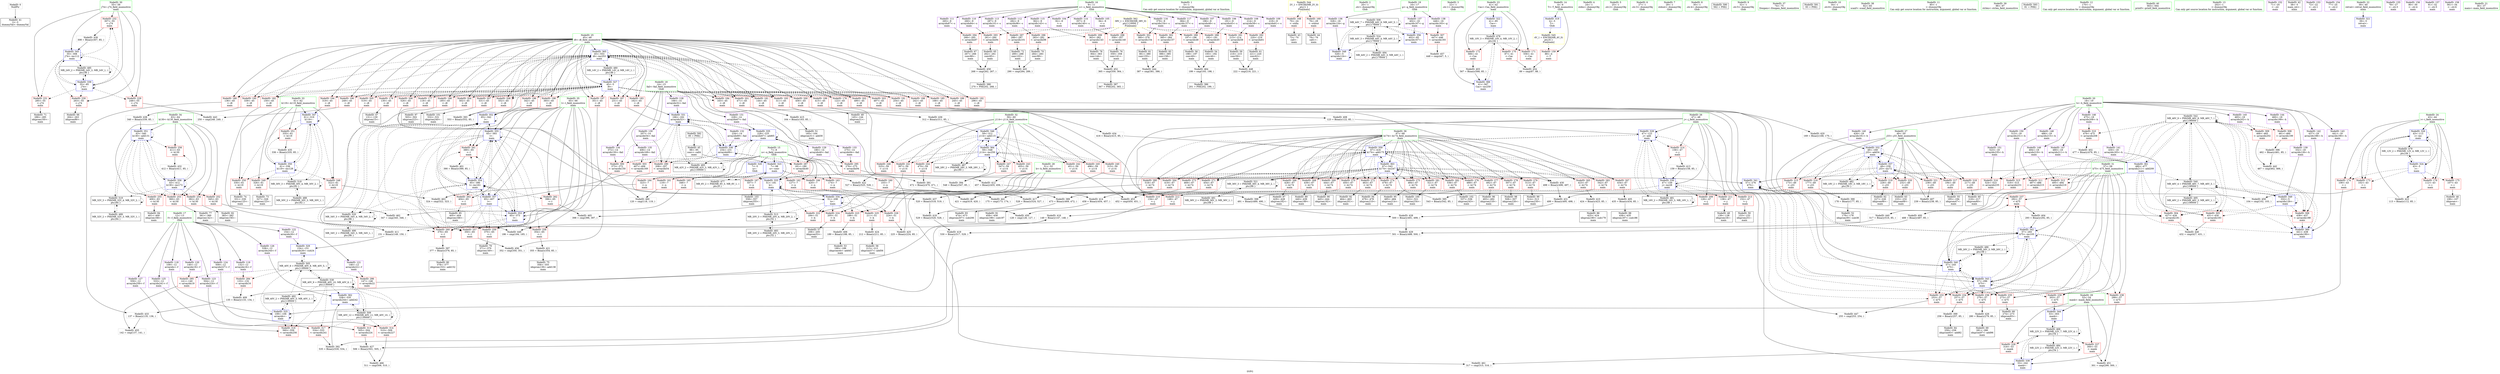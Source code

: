 digraph "SVFG" {
	label="SVFG";

	Node0x5581996c2270 [shape=record,color=grey,label="{NodeID: 0\nNullPtr}"];
	Node0x5581996c2270 -> Node0x5581996c7f00[style=solid];
	Node0x558199715d20 [shape=record,color=grey,label="{NodeID: 443\n250 = cmp(248, 249, )\n}"];
	Node0x55819970c7d0 [shape=record,color=blue,label="{NodeID: 360\n441\<--438\narrayidx190\<--\nmain\n}"];
	Node0x55819970c7d0 -> Node0x558199744a40[style=dashed];
	Node0x558199708460 [shape=record,color=red,label="{NodeID: 277\n492\<--67\n\<--k174\nmain\n}"];
	Node0x558199708460 -> Node0x5581996c8900[style=solid];
	Node0x5581996fc2a0 [shape=record,color=red,label="{NodeID: 194\n319\<--45\n\<--i8\nmain\n}"];
	Node0x5581996fc2a0 -> Node0x55819970bd40[style=solid];
	Node0x5581996c9530 [shape=record,color=purple,label="{NodeID: 111\n265\<--9\narrayidx87\<--s\nmain\n}"];
	Node0x5581996c9530 -> Node0x558199709230[style=solid];
	Node0x5581996c73b0 [shape=record,color=green,label="{NodeID: 28\n51\<--52\nk\<--k_field_insensitive\nmain\n}"];
	Node0x5581996c73b0 -> Node0x5581996fd960[style=solid];
	Node0x5581996c73b0 -> Node0x5581996fda30[style=solid];
	Node0x5581996c73b0 -> Node0x5581996fdb00[style=solid];
	Node0x5581996c73b0 -> Node0x5581996fdbd0[style=solid];
	Node0x5581996c73b0 -> Node0x5581996fdca0[style=solid];
	Node0x5581996c73b0 -> Node0x55819970b1e0[style=solid];
	Node0x5581996c73b0 -> Node0x55819970b2b0[style=solid];
	Node0x558199702ae0 [shape=record,color=black,label="{NodeID: 388\n270 = PHI(202, 268, )\n}"];
	Node0x558199709b20 [shape=record,color=red,label="{NodeID: 305\n431\<--430\n\<--arrayidx183\nmain\n}"];
	Node0x558199709b20 -> Node0x5581997161a0[style=solid];
	Node0x5581996fd960 [shape=record,color=red,label="{NodeID: 222\n184\<--51\n\<--k\nmain\n}"];
	Node0x5581996fd960 -> Node0x558199704240[style=solid];
	Node0x5581996ff410 [shape=record,color=purple,label="{NodeID: 139\n332\<--18\narrayidx126\<--h\nmain\n}"];
	Node0x5581996ff410 -> Node0x55819970bee0[style=solid];
	Node0x5581996c9fa0 [shape=record,color=black,label="{NodeID: 56\n198\<--197\nconv49\<--\nmain\n}"];
	Node0x5581996c9fa0 -> Node0x5581997058c0[style=solid];
	Node0x5581997134a0 [shape=record,color=grey,label="{NodeID: 416\n149 = Binary(147, 148, )\n}"];
	Node0x5581997134a0 -> Node0x558199712d20[style=solid];
	Node0x55819970b1e0 [shape=record,color=blue,label="{NodeID: 333\n51\<--181\nk\<--\nmain\n}"];
	Node0x55819970b1e0 -> Node0x5581996fd960[style=dashed];
	Node0x55819970b1e0 -> Node0x5581996fda30[style=dashed];
	Node0x55819970b1e0 -> Node0x5581996fdb00[style=dashed];
	Node0x55819970b1e0 -> Node0x5581996fdbd0[style=dashed];
	Node0x55819970b1e0 -> Node0x5581996fdca0[style=dashed];
	Node0x55819970b1e0 -> Node0x55819970b1e0[style=dashed];
	Node0x55819970b1e0 -> Node0x55819970b2b0[style=dashed];
	Node0x55819970b1e0 -> Node0x55819973b130[style=dashed];
	Node0x558199706e70 [shape=record,color=red,label="{NodeID: 250\n330\<--61\n\<--k119\nmain\n}"];
	Node0x558199706e70 -> Node0x5581996faf20[style=solid];
	Node0x558199700ad0 [shape=record,color=red,label="{NodeID: 167\n557\<--7\n\<--n\nmain\n}"];
	Node0x558199700ad0 -> Node0x5581996c8eb0[style=solid];
	Node0x5581996fb740 [shape=record,color=black,label="{NodeID: 84\n401\<--400\nidxprom166\<--\nmain\n}"];
	Node0x5581996c5d40 [shape=record,color=green,label="{NodeID: 1\n5\<--1\n\<--dummyObj\nCan only get source location for instruction, argument, global var or function.}"];
	Node0x558199715ea0 [shape=record,color=grey,label="{NodeID: 444\n387 = cmp(381, 386, )\n}"];
	Node0x55819970c8a0 [shape=record,color=blue,label="{NodeID: 361\n480\<--477\narrayidx211\<--add209\nmain\n}"];
	Node0x55819970c8a0 -> Node0x558199709a50[style=dashed];
	Node0x55819970c8a0 -> Node0x558199709b20[style=dashed];
	Node0x55819970c8a0 -> Node0x558199709bf0[style=dashed];
	Node0x55819970c8a0 -> Node0x55819970a000[style=dashed];
	Node0x55819970c8a0 -> Node0x55819970a0d0[style=dashed];
	Node0x55819970c8a0 -> Node0x55819970a340[style=dashed];
	Node0x55819970c8a0 -> Node0x55819970a410[style=dashed];
	Node0x55819970c8a0 -> Node0x55819970c7d0[style=dashed];
	Node0x55819970c8a0 -> Node0x558199744040[style=dashed];
	Node0x55819970c8a0 -> Node0x558199744a40[style=dashed];
	Node0x558199708530 [shape=record,color=red,label="{NodeID: 278\n507\<--67\n\<--k174\nmain\n}"];
	Node0x558199708530 -> Node0x5581996c8aa0[style=solid];
	Node0x5581996fc370 [shape=record,color=red,label="{NodeID: 195\n339\<--45\n\<--i8\nmain\n}"];
	Node0x5581996fc370 -> Node0x5581997155a0[style=solid];
	Node0x5581996c9600 [shape=record,color=purple,label="{NodeID: 112\n282\<--9\narrayidx98\<--s\nmain\n}"];
	Node0x5581996c9600 -> Node0x5581997093d0[style=solid];
	Node0x5581996c7480 [shape=record,color=green,label="{NodeID: 29\n53\<--54\nmaxk\<--maxk_field_insensitive\nmain\n}"];
	Node0x5581996c7480 -> Node0x5581996fdd70[style=solid];
	Node0x5581996c7480 -> Node0x5581996fde40[style=solid];
	Node0x5581996c7480 -> Node0x55819970b5f0[style=solid];
	Node0x5581996c7480 -> Node0x55819970bad0[style=solid];
	Node0x558199703080 [shape=record,color=grey,label="{NodeID: 389\n473 = Binary(469, 472, )\n}"];
	Node0x558199703080 -> Node0x5581996fbe90[style=solid];
	Node0x558199709bf0 [shape=record,color=red,label="{NodeID: 306\n438\<--437\n\<--arrayidx188\nmain\n}"];
	Node0x558199709bf0 -> Node0x55819970c7d0[style=solid];
	Node0x5581996fda30 [shape=record,color=red,label="{NodeID: 223\n188\<--51\n\<--k\nmain\n}"];
	Node0x5581996fda30 -> Node0x5581997125a0[style=solid];
	Node0x5581996ff4e0 [shape=record,color=purple,label="{NodeID: 140\n426\<--18\narrayidx181\<--h\nmain\n}"];
	Node0x5581996ff4e0 -> Node0x558199709a50[style=solid];
	Node0x5581996ca070 [shape=record,color=black,label="{NodeID: 57\n206\<--205\nidxprom53\<--\nmain\n}"];
	Node0x558199713620 [shape=record,color=grey,label="{NodeID: 417\n528 = Binary(524, 527, )\n}"];
	Node0x558199713620 -> Node0x5581997137a0[style=solid];
	Node0x55819970b2b0 [shape=record,color=blue,label="{NodeID: 334\n51\<--208\nk\<--\nmain\n}"];
	Node0x55819970b2b0 -> Node0x5581996fd960[style=dashed];
	Node0x55819970b2b0 -> Node0x5581996fda30[style=dashed];
	Node0x55819970b2b0 -> Node0x5581996fdb00[style=dashed];
	Node0x55819970b2b0 -> Node0x5581996fdbd0[style=dashed];
	Node0x55819970b2b0 -> Node0x5581996fdca0[style=dashed];
	Node0x55819970b2b0 -> Node0x55819970b1e0[style=dashed];
	Node0x55819970b2b0 -> Node0x55819970b2b0[style=dashed];
	Node0x55819970b2b0 -> Node0x55819973b130[style=dashed];
	Node0x558199706f40 [shape=record,color=red,label="{NodeID: 251\n335\<--61\n\<--k119\nmain\n}"];
	Node0x558199706f40 -> Node0x558199715120[style=solid];
	Node0x558199700ba0 [shape=record,color=red,label="{NodeID: 168\n70\<--24\n\<--stdin\nmain\n}"];
	Node0x558199700ba0 -> Node0x5581996c84f0[style=solid];
	Node0x5581996fb810 [shape=record,color=black,label="{NodeID: 85\n405\<--404\nidxprom168\<--\nmain\n}"];
	Node0x5581996c2410 [shape=record,color=green,label="{NodeID: 2\n20\<--1\n.str\<--dummyObj\nGlob }"];
	Node0x558199716020 [shape=record,color=grey,label="{NodeID: 445\n290 = cmp(284, 289, )\n}"];
	Node0x55819970c970 [shape=record,color=blue,label="{NodeID: 362\n538\<--535\narrayidx244\<--add242\nmain\n}"];
	Node0x55819970c970 -> Node0x558199739d30[style=dashed];
	Node0x558199708600 [shape=record,color=red,label="{NodeID: 279\n513\<--67\n\<--k174\nmain\n}"];
	Node0x558199708600 -> Node0x5581996c8b70[style=solid];
	Node0x5581996fc440 [shape=record,color=red,label="{NodeID: 196\n342\<--45\n\<--i8\nmain\n}"];
	Node0x5581996fc440 -> Node0x55819970c150[style=solid];
	Node0x5581996c96d0 [shape=record,color=purple,label="{NodeID: 113\n287\<--9\narrayidx101\<--s\nmain\n}"];
	Node0x5581996c96d0 -> Node0x5581997094a0[style=solid];
	Node0x5581996c7550 [shape=record,color=green,label="{NodeID: 30\n55\<--56\nj74\<--j74_field_insensitive\nmain\n}"];
	Node0x5581996c7550 -> Node0x5581996fdf10[style=solid];
	Node0x5581996c7550 -> Node0x5581996fdfe0[style=solid];
	Node0x5581996c7550 -> Node0x558199705f40[style=solid];
	Node0x5581996c7550 -> Node0x558199705fd0[style=solid];
	Node0x5581996c7550 -> Node0x55819970b6c0[style=solid];
	Node0x5581996c7550 -> Node0x55819970bba0[style=solid];
	Node0x558199703200 [shape=record,color=grey,label="{NodeID: 390\n178 = Binary(177, 85, )\n}"];
	Node0x558199703200 -> Node0x5581996c9c60[style=solid];
	Node0x558199709cc0 [shape=record,color=red,label="{NodeID: 307\n447\<--446\n\<--arrayidx193\nmain\n}"];
	Node0x558199709cc0 -> Node0x558199704e40[style=solid];
	Node0x5581996fdb00 [shape=record,color=red,label="{NodeID: 224\n205\<--51\n\<--k\nmain\n}"];
	Node0x5581996fdb00 -> Node0x5581996ca070[style=solid];
	Node0x5581996ff5b0 [shape=record,color=purple,label="{NodeID: 141\n430\<--18\narrayidx183\<--h\nmain\n}"];
	Node0x5581996ff5b0 -> Node0x558199709b20[style=solid];
	Node0x5581996ca140 [shape=record,color=black,label="{NodeID: 58\n213\<--212\nidxprom57\<--add56\nmain\n}"];
	Node0x5581997137a0 [shape=record,color=grey,label="{NodeID: 418\n529 = Binary(520, 528, )\n}"];
	Node0x5581997137a0 -> Node0x558199713920[style=solid];
	Node0x55819970b380 [shape=record,color=blue,label="{NodeID: 335\n228\<--225\narrayidx67\<--add65\nmain\n}"];
	Node0x55819970b380 -> Node0x558199708c80[style=dashed];
	Node0x55819970b380 -> Node0x558199708ef0[style=dashed];
	Node0x55819970b380 -> Node0x558199709300[style=dashed];
	Node0x55819970b380 -> Node0x558199709710[style=dashed];
	Node0x55819970b380 -> Node0x558199709980[style=dashed];
	Node0x55819970b380 -> Node0x55819970b040[style=dashed];
	Node0x55819970b380 -> Node0x55819970b380[style=dashed];
	Node0x55819970b380 -> Node0x55819970b450[style=dashed];
	Node0x55819970b380 -> Node0x558199734d30[style=dashed];
	Node0x558199707010 [shape=record,color=red,label="{NodeID: 252\n345\<--63\n\<--k130\nmain\n}"];
	Node0x558199707010 -> Node0x5581997055c0[style=solid];
	Node0x558199700c70 [shape=record,color=red,label="{NodeID: 169\n76\<--29\n\<--stdout\nmain\n}"];
	Node0x558199700c70 -> Node0x5581996c85c0[style=solid];
	Node0x5581996fb8e0 [shape=record,color=black,label="{NodeID: 86\n425\<--424\nidxprom180\<--sub179\nmain\n}"];
	Node0x5581996c24a0 [shape=record,color=green,label="{NodeID: 3\n22\<--1\n.str.1\<--dummyObj\nGlob }"];
	Node0x5581997161a0 [shape=record,color=grey,label="{NodeID: 446\n432 = cmp(427, 431, )\n}"];
	Node0x55819970ca40 [shape=record,color=blue,label="{NodeID: 363\n67\<--543\nk174\<--inc247\nmain\n}"];
	Node0x55819970ca40 -> Node0x5581997079d0[style=dashed];
	Node0x55819970ca40 -> Node0x558199707aa0[style=dashed];
	Node0x55819970ca40 -> Node0x558199707b70[style=dashed];
	Node0x55819970ca40 -> Node0x558199707c40[style=dashed];
	Node0x55819970ca40 -> Node0x558199707d10[style=dashed];
	Node0x55819970ca40 -> Node0x558199707de0[style=dashed];
	Node0x55819970ca40 -> Node0x558199707eb0[style=dashed];
	Node0x55819970ca40 -> Node0x558199707f80[style=dashed];
	Node0x55819970ca40 -> Node0x558199708050[style=dashed];
	Node0x55819970ca40 -> Node0x558199708120[style=dashed];
	Node0x55819970ca40 -> Node0x5581997081f0[style=dashed];
	Node0x55819970ca40 -> Node0x5581997082c0[style=dashed];
	Node0x55819970ca40 -> Node0x558199708390[style=dashed];
	Node0x55819970ca40 -> Node0x558199708460[style=dashed];
	Node0x55819970ca40 -> Node0x558199708530[style=dashed];
	Node0x55819970ca40 -> Node0x558199708600[style=dashed];
	Node0x55819970ca40 -> Node0x5581997086d0[style=dashed];
	Node0x55819970ca40 -> Node0x5581997087a0[style=dashed];
	Node0x55819970ca40 -> Node0x558199708870[style=dashed];
	Node0x55819970ca40 -> Node0x558199708940[style=dashed];
	Node0x55819970ca40 -> Node0x55819970c700[style=dashed];
	Node0x55819970ca40 -> Node0x55819970ca40[style=dashed];
	Node0x55819970ca40 -> Node0x55819972dd10[style=dashed];
	Node0x5581997086d0 [shape=record,color=red,label="{NodeID: 280\n518\<--67\n\<--k174\nmain\n}"];
	Node0x5581997086d0 -> Node0x558199715420[style=solid];
	Node0x5581996fc510 [shape=record,color=red,label="{NodeID: 197\n351\<--45\n\<--i8\nmain\n}"];
	Node0x5581996fc510 -> Node0x558199704cc0[style=solid];
	Node0x5581996c97a0 [shape=record,color=purple,label="{NodeID: 114\n357\<--9\narrayidx140\<--s\nmain\n}"];
	Node0x5581996c97a0 -> Node0x558199709570[style=solid];
	Node0x5581996c7620 [shape=record,color=green,label="{NodeID: 31\n57\<--58\nk75\<--k75_field_insensitive\nmain\n}"];
	Node0x5581996c7620 -> Node0x5581997060a0[style=solid];
	Node0x5581996c7620 -> Node0x558199706170[style=solid];
	Node0x5581996c7620 -> Node0x558199706240[style=solid];
	Node0x5581996c7620 -> Node0x558199706310[style=solid];
	Node0x5581996c7620 -> Node0x5581997063e0[style=solid];
	Node0x5581996c7620 -> Node0x5581997064b0[style=solid];
	Node0x5581996c7620 -> Node0x558199706580[style=solid];
	Node0x5581996c7620 -> Node0x55819970b790[style=solid];
	Node0x5581996c7620 -> Node0x55819970b860[style=solid];
	Node0x5581996c7620 -> Node0x55819970b930[style=solid];
	Node0x5581996c7620 -> Node0x55819970ba00[style=solid];
	Node0x558199703380 [shape=record,color=grey,label="{NodeID: 391\n472 = Binary(470, 471, )\n}"];
	Node0x558199703380 -> Node0x558199703080[style=solid];
	Node0x558199709d90 [shape=record,color=red,label="{NodeID: 308\n461\<--460\n\<--arrayidx199\nmain\n}"];
	Node0x558199709d90 -> Node0x558199703b00[style=solid];
	Node0x5581996fdbd0 [shape=record,color=red,label="{NodeID: 225\n211\<--51\n\<--k\nmain\n}"];
	Node0x5581996fdbd0 -> Node0x5581997140a0[style=solid];
	Node0x5581996ff680 [shape=record,color=purple,label="{NodeID: 142\n437\<--18\narrayidx188\<--h\nmain\n}"];
	Node0x5581996ff680 -> Node0x558199709bf0[style=solid];
	Node0x5581996ca210 [shape=record,color=black,label="{NodeID: 59\n216\<--215\nconv59\<--\nmain\n}"];
	Node0x5581996ca210 -> Node0x5581997040c0[style=solid];
	Node0x558199713920 [shape=record,color=grey,label="{NodeID: 419\n530 = Binary(517, 529, )\n}"];
	Node0x558199713920 -> Node0x558199703500[style=solid];
	Node0x55819970b450 [shape=record,color=blue,label="{NodeID: 336\n234\<--231\narrayidx69\<--\nmain\n}"];
	Node0x55819970b450 -> Node0x558199708c80[style=dashed];
	Node0x55819970b450 -> Node0x558199708ef0[style=dashed];
	Node0x55819970b450 -> Node0x558199709300[style=dashed];
	Node0x55819970b450 -> Node0x558199709710[style=dashed];
	Node0x55819970b450 -> Node0x558199709980[style=dashed];
	Node0x55819970b450 -> Node0x55819970b040[style=dashed];
	Node0x55819970b450 -> Node0x55819970b380[style=dashed];
	Node0x55819970b450 -> Node0x55819970b450[style=dashed];
	Node0x55819970b450 -> Node0x558199734d30[style=dashed];
	Node0x5581997070e0 [shape=record,color=red,label="{NodeID: 253\n360\<--63\n\<--k130\nmain\n}"];
	Node0x5581997070e0 -> Node0x5581996fb190[style=solid];
	Node0x558199700d40 [shape=record,color=red,label="{NodeID: 170\n87\<--41\n\<--Cas\nmain\n}"];
	Node0x558199700d40 -> Node0x5581997049c0[style=solid];
	Node0x5581996fb9b0 [shape=record,color=black,label="{NodeID: 87\n429\<--428\nidxprom182\<--\nmain\n}"];
	Node0x5581996c68d0 [shape=record,color=green,label="{NodeID: 4\n24\<--1\nstdin\<--dummyObj\nGlob }"];
	Node0x558199703f40 [shape=record,color=grey,label="{NodeID: 447\n255 = cmp(253, 254, )\n}"];
	Node0x55819970cb10 [shape=record,color=blue,label="{NodeID: 364\n59\<--548\nj114\<--inc250\nmain\n}"];
	Node0x55819970cb10 -> Node0x558199706650[style=dashed];
	Node0x55819970cb10 -> Node0x558199706720[style=dashed];
	Node0x55819970cb10 -> Node0x5581997067f0[style=dashed];
	Node0x55819970cb10 -> Node0x5581997068c0[style=dashed];
	Node0x55819970cb10 -> Node0x558199706990[style=dashed];
	Node0x55819970cb10 -> Node0x558199706a60[style=dashed];
	Node0x55819970cb10 -> Node0x558199706b30[style=dashed];
	Node0x55819970cb10 -> Node0x558199706c00[style=dashed];
	Node0x55819970cb10 -> Node0x55819970bc70[style=dashed];
	Node0x55819970cb10 -> Node0x55819970cb10[style=dashed];
	Node0x55819970cb10 -> Node0x558199732f30[style=dashed];
	Node0x5581997087a0 [shape=record,color=red,label="{NodeID: 281\n521\<--67\n\<--k174\nmain\n}"];
	Node0x5581997087a0 -> Node0x5581996c8c40[style=solid];
	Node0x5581996fc5e0 [shape=record,color=red,label="{NodeID: 198\n393\<--45\n\<--i8\nmain\n}"];
	Node0x5581996fc5e0 -> Node0x55819970c3c0[style=solid];
	Node0x5581996c9870 [shape=record,color=purple,label="{NodeID: 115\n362\<--9\narrayidx143\<--s\nmain\n}"];
	Node0x5581996c9870 -> Node0x558199709640[style=solid];
	Node0x5581996c76f0 [shape=record,color=green,label="{NodeID: 32\n59\<--60\nj114\<--j114_field_insensitive\nmain\n}"];
	Node0x5581996c76f0 -> Node0x558199706650[style=solid];
	Node0x5581996c76f0 -> Node0x558199706720[style=solid];
	Node0x5581996c76f0 -> Node0x5581997067f0[style=solid];
	Node0x5581996c76f0 -> Node0x5581997068c0[style=solid];
	Node0x5581996c76f0 -> Node0x558199706990[style=solid];
	Node0x5581996c76f0 -> Node0x558199706a60[style=solid];
	Node0x5581996c76f0 -> Node0x558199706b30[style=solid];
	Node0x5581996c76f0 -> Node0x558199706c00[style=solid];
	Node0x5581996c76f0 -> Node0x55819970bc70[style=solid];
	Node0x5581996c76f0 -> Node0x55819970cb10[style=solid];
	Node0x558199703500 [shape=record,color=grey,label="{NodeID: 392\n535 = Binary(530, 534, )\n}"];
	Node0x558199703500 -> Node0x55819970c970[style=solid];
	Node0x558199709e60 [shape=record,color=red,label="{NodeID: 309\n466\<--465\n\<--arrayidx202\nmain\n}"];
	Node0x558199709e60 -> Node0x558199715ba0[style=solid];
	Node0x5581996fdca0 [shape=record,color=red,label="{NodeID: 226\n224\<--51\n\<--k\nmain\n}"];
	Node0x5581996fdca0 -> Node0x558199714220[style=solid];
	Node0x5581996ff750 [shape=record,color=purple,label="{NodeID: 143\n441\<--18\narrayidx190\<--h\nmain\n}"];
	Node0x5581996ff750 -> Node0x55819970c7d0[style=solid];
	Node0x5581996ca2e0 [shape=record,color=black,label="{NodeID: 60\n218\<--217\nidxprom60\<--\nmain\n}"];
	Node0x558199713aa0 [shape=record,color=grey,label="{NodeID: 420\n169 = Binary(168, 170, )\n}"];
	Node0x558199713aa0 -> Node0x55819970b110[style=solid];
	Node0x55819970b520 [shape=record,color=blue,label="{NodeID: 337\n49\<--239\nj33\<--inc72\nmain\n}"];
	Node0x55819970b520 -> Node0x5581996fd3b0[style=dashed];
	Node0x55819970b520 -> Node0x5581996fd480[style=dashed];
	Node0x55819970b520 -> Node0x5581996fd550[style=dashed];
	Node0x55819970b520 -> Node0x5581996fd620[style=dashed];
	Node0x55819970b520 -> Node0x5581996fd6f0[style=dashed];
	Node0x55819970b520 -> Node0x5581996fd7c0[style=dashed];
	Node0x55819970b520 -> Node0x5581996fd890[style=dashed];
	Node0x55819970b520 -> Node0x55819970b110[style=dashed];
	Node0x55819970b520 -> Node0x55819970b520[style=dashed];
	Node0x55819970b520 -> Node0x558199731630[style=dashed];
	Node0x5581997071b0 [shape=record,color=red,label="{NodeID: 254\n382\<--63\n\<--k130\nmain\n}"];
	Node0x5581997071b0 -> Node0x5581996fb5a0[style=solid];
	Node0x558199700e10 [shape=record,color=red,label="{NodeID: 171\n556\<--41\n\<--Cas\nmain\n}"];
	Node0x5581996fba80 [shape=record,color=black,label="{NodeID: 88\n436\<--435\nidxprom187\<--sub186\nmain\n}"];
	Node0x5581996c6960 [shape=record,color=green,label="{NodeID: 5\n25\<--1\n.str.2\<--dummyObj\nGlob }"];
	Node0x5581997040c0 [shape=record,color=grey,label="{NodeID: 448\n222 = cmp(216, 221, )\n}"];
	Node0x55819970cbe0 [shape=record,color=blue,label="{NodeID: 365\n45\<--553\ni8\<--inc253\nmain\n}"];
	Node0x55819970cbe0 -> Node0x5581997012f0[style=dashed];
	Node0x55819970cbe0 -> Node0x5581997013c0[style=dashed];
	Node0x55819970cbe0 -> Node0x558199701490[style=dashed];
	Node0x55819970cbe0 -> Node0x558199701560[style=dashed];
	Node0x55819970cbe0 -> Node0x558199701630[style=dashed];
	Node0x55819970cbe0 -> Node0x558199701700[style=dashed];
	Node0x55819970cbe0 -> Node0x5581997017d0[style=dashed];
	Node0x55819970cbe0 -> Node0x5581997018a0[style=dashed];
	Node0x55819970cbe0 -> Node0x558199701970[style=dashed];
	Node0x55819970cbe0 -> Node0x558199701a40[style=dashed];
	Node0x55819970cbe0 -> Node0x558199701b10[style=dashed];
	Node0x55819970cbe0 -> Node0x558199701be0[style=dashed];
	Node0x55819970cbe0 -> Node0x558199701cb0[style=dashed];
	Node0x55819970cbe0 -> Node0x558199701d80[style=dashed];
	Node0x55819970cbe0 -> Node0x558199701e50[style=dashed];
	Node0x55819970cbe0 -> Node0x5581996fc100[style=dashed];
	Node0x55819970cbe0 -> Node0x5581996fc1d0[style=dashed];
	Node0x55819970cbe0 -> Node0x5581996fc2a0[style=dashed];
	Node0x55819970cbe0 -> Node0x5581996fc370[style=dashed];
	Node0x55819970cbe0 -> Node0x5581996fc440[style=dashed];
	Node0x55819970cbe0 -> Node0x5581996fc510[style=dashed];
	Node0x55819970cbe0 -> Node0x5581996fc5e0[style=dashed];
	Node0x55819970cbe0 -> Node0x5581996fc6b0[style=dashed];
	Node0x55819970cbe0 -> Node0x5581996fc780[style=dashed];
	Node0x55819970cbe0 -> Node0x5581996fc850[style=dashed];
	Node0x55819970cbe0 -> Node0x5581996fc920[style=dashed];
	Node0x55819970cbe0 -> Node0x5581996fc9f0[style=dashed];
	Node0x55819970cbe0 -> Node0x5581996fcac0[style=dashed];
	Node0x55819970cbe0 -> Node0x5581996fcb90[style=dashed];
	Node0x55819970cbe0 -> Node0x5581996fcc60[style=dashed];
	Node0x55819970cbe0 -> Node0x5581996fcd30[style=dashed];
	Node0x55819970cbe0 -> Node0x5581996fce00[style=dashed];
	Node0x55819970cbe0 -> Node0x55819970cbe0[style=dashed];
	Node0x55819970cbe0 -> Node0x558199730c30[style=dashed];
	Node0x558199708870 [shape=record,color=red,label="{NodeID: 282\n536\<--67\n\<--k174\nmain\n}"];
	Node0x558199708870 -> Node0x5581996c8de0[style=solid];
	Node0x5581996fc6b0 [shape=record,color=red,label="{NodeID: 199\n415\<--45\n\<--i8\nmain\n}"];
	Node0x5581996fc6b0 -> Node0x558199714fa0[style=solid];
	Node0x5581996fe160 [shape=record,color=purple,label="{NodeID: 116\n379\<--9\narrayidx154\<--s\nmain\n}"];
	Node0x5581996fe160 -> Node0x5581997097e0[style=solid];
	Node0x5581996c77c0 [shape=record,color=green,label="{NodeID: 33\n61\<--62\nk119\<--k119_field_insensitive\nmain\n}"];
	Node0x5581996c77c0 -> Node0x558199706cd0[style=solid];
	Node0x5581996c77c0 -> Node0x558199706da0[style=solid];
	Node0x5581996c77c0 -> Node0x558199706e70[style=solid];
	Node0x5581996c77c0 -> Node0x558199706f40[style=solid];
	Node0x5581996c77c0 -> Node0x55819970bd40[style=solid];
	Node0x5581996c77c0 -> Node0x55819970bfb0[style=solid];
	Node0x558199703680 [shape=record,color=grey,label="{NodeID: 393\n553 = Binary(552, 85, )\n}"];
	Node0x558199703680 -> Node0x55819970cbe0[style=solid];
	Node0x558199709f30 [shape=record,color=red,label="{NodeID: 310\n476\<--475\n\<--arrayidx208\nmain\n}"];
	Node0x558199709f30 -> Node0x558199711fa0[style=solid];
	Node0x5581996fdd70 [shape=record,color=red,label="{NodeID: 227\n300\<--53\n\<--maxk\nmain\n}"];
	Node0x5581996fdd70 -> Node0x558199704540[style=solid];
	Node0x5581996ff820 [shape=record,color=purple,label="{NodeID: 144\n460\<--18\narrayidx199\<--h\nmain\n}"];
	Node0x5581996ff820 -> Node0x558199709d90[style=solid];
	Node0x5581996ca3b0 [shape=record,color=black,label="{NodeID: 61\n221\<--220\nconv62\<--\nmain\n}"];
	Node0x5581996ca3b0 -> Node0x5581997040c0[style=solid];
	Node0x558199713c20 [shape=record,color=grey,label="{NodeID: 421\n355 = Binary(354, 85, )\n}"];
	Node0x558199713c20 -> Node0x5581996faff0[style=solid];
	Node0x55819970b5f0 [shape=record,color=blue,label="{NodeID: 338\n53\<--242\nmaxk\<--\nmain\n}"];
	Node0x55819970b5f0 -> Node0x5581996d45b0[style=dashed];
	Node0x558199707280 [shape=record,color=red,label="{NodeID: 255\n400\<--63\n\<--k130\nmain\n}"];
	Node0x558199707280 -> Node0x5581996fb740[style=solid];
	Node0x558199700ee0 [shape=record,color=red,label="{NodeID: 172\n566\<--41\n\<--Cas\nmain\n}"];
	Node0x558199700ee0 -> Node0x558199712120[style=solid];
	Node0x5581996fbb50 [shape=record,color=black,label="{NodeID: 89\n440\<--439\nidxprom189\<--\nmain\n}"];
	Node0x5581996fa7c0 [shape=record,color=green,label="{NodeID: 6\n27\<--1\n.str.3\<--dummyObj\nGlob }"];
	Node0x558199704240 [shape=record,color=grey,label="{NodeID: 449\n186 = cmp(184, 185, )\n}"];
	Node0x55819970ccb0 [shape=record,color=blue,label="{NodeID: 366\n41\<--567\nCas\<--inc259\nmain\n}"];
	Node0x55819970ccb0 -> Node0x558199730230[style=dashed];
	Node0x558199708940 [shape=record,color=red,label="{NodeID: 283\n542\<--67\n\<--k174\nmain\n}"];
	Node0x558199708940 -> Node0x558199703980[style=solid];
	Node0x5581996fc780 [shape=record,color=red,label="{NodeID: 200\n456\<--45\n\<--i8\nmain\n}"];
	Node0x5581996fc780 -> Node0x558199712ea0[style=solid];
	Node0x5581996fe230 [shape=record,color=purple,label="{NodeID: 117\n384\<--9\narrayidx157\<--s\nmain\n}"];
	Node0x5581996fe230 -> Node0x5581997098b0[style=solid];
	Node0x5581996c7890 [shape=record,color=green,label="{NodeID: 34\n63\<--64\nk130\<--k130_field_insensitive\nmain\n}"];
	Node0x5581996c7890 -> Node0x558199707010[style=solid];
	Node0x5581996c7890 -> Node0x5581997070e0[style=solid];
	Node0x5581996c7890 -> Node0x5581997071b0[style=solid];
	Node0x5581996c7890 -> Node0x558199707280[style=solid];
	Node0x5581996c7890 -> Node0x558199707350[style=solid];
	Node0x5581996c7890 -> Node0x55819970c080[style=solid];
	Node0x5581996c7890 -> Node0x55819970c630[style=solid];
	Node0x55819972fd30 [shape=record,color=black,label="{NodeID: 477\nMR_6V_2 = PHI(MR_6V_3, MR_6V_1, )\npts\{8 \}\n}"];
	Node0x55819972fd30 -> Node0x55819970a9c0[style=dashed];
	Node0x558199703800 [shape=record,color=grey,label="{NodeID: 394\n548 = Binary(547, 85, )\n}"];
	Node0x558199703800 -> Node0x55819970cb10[style=solid];
	Node0x55819970a000 [shape=record,color=red,label="{NodeID: 311\n487\<--486\n\<--arrayidx215\nmain\n}"];
	Node0x55819970a000 -> Node0x558199711ca0[style=solid];
	Node0x5581996fde40 [shape=record,color=red,label="{NodeID: 228\n316\<--53\n\<--maxk\nmain\n}"];
	Node0x5581996fde40 -> Node0x558199705440[style=solid];
	Node0x5581996ff8f0 [shape=record,color=purple,label="{NodeID: 145\n465\<--18\narrayidx202\<--h\nmain\n}"];
	Node0x5581996ff8f0 -> Node0x558199709e60[style=solid];
	Node0x5581996ca480 [shape=record,color=black,label="{NodeID: 62\n227\<--226\nidxprom66\<--\nmain\n}"];
	Node0x558199738930 [shape=record,color=black,label="{NodeID: 505\nMR_40V_6 = PHI(MR_40V_8, MR_40V_5, )\npts\{130000 \}\n}"];
	Node0x558199738930 -> Node0x558199708a10[style=dashed];
	Node0x558199738930 -> Node0x558199708ae0[style=dashed];
	Node0x558199738930 -> Node0x558199708bb0[style=dashed];
	Node0x558199738930 -> Node0x55819970aea0[style=dashed];
	Node0x558199738930 -> Node0x558199738930[style=dashed];
	Node0x558199738930 -> Node0x558199743640[style=dashed];
	Node0x558199713da0 [shape=record,color=grey,label="{NodeID: 422\n527 = Binary(525, 526, )\n}"];
	Node0x558199713da0 -> Node0x558199713620[style=solid];
	Node0x55819970b6c0 [shape=record,color=blue,label="{NodeID: 339\n55\<--85\nj74\<--\nmain\n}"];
	Node0x55819970b6c0 -> Node0x5581996fdf10[style=dashed];
	Node0x55819970b6c0 -> Node0x5581996fdfe0[style=dashed];
	Node0x55819970b6c0 -> Node0x558199705f40[style=dashed];
	Node0x55819970b6c0 -> Node0x558199705fd0[style=dashed];
	Node0x55819970b6c0 -> Node0x55819970b6c0[style=dashed];
	Node0x55819970b6c0 -> Node0x55819970bba0[style=dashed];
	Node0x55819970b6c0 -> Node0x558199732530[style=dashed];
	Node0x558199707350 [shape=record,color=red,label="{NodeID: 256\n411\<--63\n\<--k130\nmain\n}"];
	Node0x558199707350 -> Node0x558199714ca0[style=solid];
	Node0x558199700fb0 [shape=record,color=red,label="{NodeID: 173\n102\<--43\n\<--i\nmain\n}"];
	Node0x558199700fb0 -> Node0x558199705140[style=solid];
	Node0x5581996fbc20 [shape=record,color=black,label="{NodeID: 90\n445\<--444\nidxprom192\<--\nmain\n}"];
	Node0x5581996fa850 [shape=record,color=green,label="{NodeID: 7\n29\<--1\nstdout\<--dummyObj\nGlob }"];
	Node0x5581997043c0 [shape=record,color=grey,label="{NodeID: 450\n128 = cmp(126, 127, )\n}"];
	Node0x558199708a10 [shape=record,color=red,label="{NodeID: 284\n133\<--132\n\<--arrayidx16\nmain\n}"];
	Node0x558199708a10 -> Node0x558199712a20[style=solid];
	Node0x5581996fc850 [shape=record,color=red,label="{NodeID: 201\n471\<--45\n\<--i8\nmain\n}"];
	Node0x5581996fc850 -> Node0x558199703380[style=solid];
	Node0x5581996fe300 [shape=record,color=purple,label="{NodeID: 118\n109\<--12\narrayidx\<--f\nmain\n}"];
	Node0x5581996fe300 -> Node0x55819970ab60[style=solid];
	Node0x5581996c7960 [shape=record,color=green,label="{NodeID: 35\n65\<--66\nl\<--l_field_insensitive\nmain\n}"];
	Node0x5581996c7960 -> Node0x558199707420[style=solid];
	Node0x5581996c7960 -> Node0x5581997074f0[style=solid];
	Node0x5581996c7960 -> Node0x5581997075c0[style=solid];
	Node0x5581996c7960 -> Node0x558199707690[style=solid];
	Node0x5581996c7960 -> Node0x558199707760[style=solid];
	Node0x5581996c7960 -> Node0x558199707830[style=solid];
	Node0x5581996c7960 -> Node0x558199707900[style=solid];
	Node0x5581996c7960 -> Node0x55819970c150[style=solid];
	Node0x5581996c7960 -> Node0x55819970c220[style=solid];
	Node0x5581996c7960 -> Node0x55819970c2f0[style=solid];
	Node0x5581996c7960 -> Node0x55819970c3c0[style=solid];
	Node0x5581996c7960 -> Node0x55819970c560[style=solid];
	Node0x558199730230 [shape=record,color=black,label="{NodeID: 478\nMR_10V_3 = PHI(MR_10V_4, MR_10V_2, )\npts\{42 \}\n}"];
	Node0x558199730230 -> Node0x558199700d40[style=dashed];
	Node0x558199730230 -> Node0x558199700e10[style=dashed];
	Node0x558199730230 -> Node0x558199700ee0[style=dashed];
	Node0x558199730230 -> Node0x55819970ccb0[style=dashed];
	Node0x558199703980 [shape=record,color=grey,label="{NodeID: 395\n543 = Binary(542, 85, )\n}"];
	Node0x558199703980 -> Node0x55819970ca40[style=solid];
	Node0x55819970a0d0 [shape=record,color=red,label="{NodeID: 312\n495\<--494\n\<--arrayidx219\nmain\n}"];
	Node0x55819970a0d0 -> Node0x558199714b20[style=solid];
	Node0x5581996fdf10 [shape=record,color=red,label="{NodeID: 229\n248\<--55\n\<--j74\nmain\n}"];
	Node0x5581996fdf10 -> Node0x558199715d20[style=solid];
	Node0x5581996ff9c0 [shape=record,color=purple,label="{NodeID: 146\n475\<--18\narrayidx208\<--h\nmain\n}"];
	Node0x5581996ff9c0 -> Node0x558199709f30[style=solid];
	Node0x5581996ca550 [shape=record,color=black,label="{NodeID: 63\n233\<--232\nidxprom68\<--\nmain\n}"];
	Node0x558199713f20 [shape=record,color=grey,label="{NodeID: 423\n113 = Binary(112, 85, )\n}"];
	Node0x558199713f20 -> Node0x55819970ac30[style=solid];
	Node0x55819970b790 [shape=record,color=blue,label="{NodeID: 340\n57\<--245\nk75\<--\nmain\n}"];
	Node0x55819970b790 -> Node0x5581997060a0[style=dashed];
	Node0x55819970b790 -> Node0x558199706170[style=dashed];
	Node0x55819970b790 -> Node0x558199706240[style=dashed];
	Node0x55819970b790 -> Node0x558199706310[style=dashed];
	Node0x55819970b790 -> Node0x5581997063e0[style=dashed];
	Node0x55819970b790 -> Node0x55819970b790[style=dashed];
	Node0x55819970b790 -> Node0x55819970b860[style=dashed];
	Node0x55819970b790 -> Node0x55819970b930[style=dashed];
	Node0x55819970b790 -> Node0x55819970ba00[style=dashed];
	Node0x55819970b790 -> Node0x558199732a30[style=dashed];
	Node0x558199707420 [shape=record,color=red,label="{NodeID: 257\n350\<--65\n\<--l\nmain\n}"];
	Node0x558199707420 -> Node0x558199704cc0[style=solid];
	Node0x558199701080 [shape=record,color=red,label="{NodeID: 174\n106\<--43\n\<--i\nmain\n}"];
	Node0x558199701080 -> Node0x55819970ab60[style=solid];
	Node0x5581996fbcf0 [shape=record,color=black,label="{NodeID: 91\n459\<--458\nidxprom198\<--sub197\nmain\n}"];
	Node0x5581996c5e60 [shape=record,color=green,label="{NodeID: 8\n30\<--1\n.str.4\<--dummyObj\nGlob }"];
	Node0x558199704540 [shape=record,color=grey,label="{NodeID: 451\n301 = cmp(299, 300, )\n}"];
	Node0x558199708ae0 [shape=record,color=red,label="{NodeID: 285\n141\<--140\n\<--arrayidx19\nmain\n}"];
	Node0x558199708ae0 -> Node0x558199704b40[style=solid];
	Node0x5581996fc920 [shape=record,color=red,label="{NodeID: 202\n490\<--45\n\<--i8\nmain\n}"];
	Node0x5581996fc920 -> Node0x558199703e00[style=solid];
	Node0x5581996fe3d0 [shape=record,color=purple,label="{NodeID: 119\n132\<--12\narrayidx16\<--f\nmain\n}"];
	Node0x5581996fe3d0 -> Node0x558199708a10[style=solid];
	Node0x5581996c7a30 [shape=record,color=green,label="{NodeID: 36\n67\<--68\nk174\<--k174_field_insensitive\nmain\n}"];
	Node0x5581996c7a30 -> Node0x5581997079d0[style=solid];
	Node0x5581996c7a30 -> Node0x558199707aa0[style=solid];
	Node0x5581996c7a30 -> Node0x558199707b70[style=solid];
	Node0x5581996c7a30 -> Node0x558199707c40[style=solid];
	Node0x5581996c7a30 -> Node0x558199707d10[style=solid];
	Node0x5581996c7a30 -> Node0x558199707de0[style=solid];
	Node0x5581996c7a30 -> Node0x558199707eb0[style=solid];
	Node0x5581996c7a30 -> Node0x558199707f80[style=solid];
	Node0x5581996c7a30 -> Node0x558199708050[style=solid];
	Node0x5581996c7a30 -> Node0x558199708120[style=solid];
	Node0x5581996c7a30 -> Node0x5581997081f0[style=solid];
	Node0x5581996c7a30 -> Node0x5581997082c0[style=solid];
	Node0x5581996c7a30 -> Node0x558199708390[style=solid];
	Node0x5581996c7a30 -> Node0x558199708460[style=solid];
	Node0x5581996c7a30 -> Node0x558199708530[style=solid];
	Node0x5581996c7a30 -> Node0x558199708600[style=solid];
	Node0x5581996c7a30 -> Node0x5581997086d0[style=solid];
	Node0x5581996c7a30 -> Node0x5581997087a0[style=solid];
	Node0x5581996c7a30 -> Node0x558199708870[style=solid];
	Node0x5581996c7a30 -> Node0x558199708940[style=solid];
	Node0x5581996c7a30 -> Node0x55819970c700[style=solid];
	Node0x5581996c7a30 -> Node0x55819970ca40[style=solid];
	Node0x558199746e40 [shape=record,color=yellow,style=double,label="{NodeID: 562\n38V_1 = ENCHI(MR_38V_0)\npts\{110000 \}\nFun[main]}"];
	Node0x558199746e40 -> Node0x558199708d50[style=dashed];
	Node0x558199746e40 -> Node0x558199708e20[style=dashed];
	Node0x558199746e40 -> Node0x558199708fc0[style=dashed];
	Node0x558199746e40 -> Node0x558199709090[style=dashed];
	Node0x558199746e40 -> Node0x558199709160[style=dashed];
	Node0x558199746e40 -> Node0x558199709230[style=dashed];
	Node0x558199746e40 -> Node0x5581997093d0[style=dashed];
	Node0x558199746e40 -> Node0x5581997094a0[style=dashed];
	Node0x558199746e40 -> Node0x558199709570[style=dashed];
	Node0x558199746e40 -> Node0x558199709640[style=dashed];
	Node0x558199746e40 -> Node0x5581997097e0[style=dashed];
	Node0x558199746e40 -> Node0x5581997098b0[style=dashed];
	Node0x558199730730 [shape=record,color=black,label="{NodeID: 479\nMR_12V_2 = PHI(MR_12V_4, MR_12V_1, )\npts\{44 \}\n}"];
	Node0x558199730730 -> Node0x55819970aa90[style=dashed];
	Node0x558199703b00 [shape=record,color=grey,label="{NodeID: 396\n462 = Binary(461, 85, )\n}"];
	Node0x558199703b00 -> Node0x558199715ba0[style=solid];
	Node0x55819970a1a0 [shape=record,color=red,label="{NodeID: 313\n505\<--504\n\<--arrayidx224\nmain\n}"];
	Node0x55819970a1a0 -> Node0x558199714520[style=solid];
	Node0x5581996fdfe0 [shape=record,color=red,label="{NodeID: 230\n263\<--55\n\<--j74\nmain\n}"];
	Node0x5581996fdfe0 -> Node0x5581996ca7c0[style=solid];
	Node0x5581996ffa90 [shape=record,color=purple,label="{NodeID: 147\n480\<--18\narrayidx211\<--h\nmain\n}"];
	Node0x5581996ffa90 -> Node0x55819970c8a0[style=solid];
	Node0x5581996ca620 [shape=record,color=black,label="{NodeID: 64\n259\<--258\nidxprom83\<--add82\nmain\n}"];
	Node0x558199763390 [shape=record,color=black,label="{NodeID: 590\n562 = PHI()\n}"];
	Node0x5581997140a0 [shape=record,color=grey,label="{NodeID: 424\n212 = Binary(211, 85, )\n}"];
	Node0x5581997140a0 -> Node0x5581996ca140[style=solid];
	Node0x55819970b860 [shape=record,color=blue,label="{NodeID: 341\n57\<--276\nk75\<--\nmain\n}"];
	Node0x55819970b860 -> Node0x5581997060a0[style=dashed];
	Node0x55819970b860 -> Node0x558199706170[style=dashed];
	Node0x55819970b860 -> Node0x558199706240[style=dashed];
	Node0x55819970b860 -> Node0x558199706310[style=dashed];
	Node0x55819970b860 -> Node0x5581997063e0[style=dashed];
	Node0x55819970b860 -> Node0x55819970b860[style=dashed];
	Node0x55819970b860 -> Node0x55819970b930[style=dashed];
	Node0x55819970b860 -> Node0x55819970ba00[style=dashed];
	Node0x5581997074f0 [shape=record,color=red,label="{NodeID: 258\n354\<--65\n\<--l\nmain\n}"];
	Node0x5581997074f0 -> Node0x558199713c20[style=solid];
	Node0x558199701150 [shape=record,color=red,label="{NodeID: 175\n107\<--43\n\<--i\nmain\n}"];
	Node0x558199701150 -> Node0x5581996c8760[style=solid];
	Node0x5581996fbdc0 [shape=record,color=black,label="{NodeID: 92\n464\<--463\nidxprom201\<--\nmain\n}"];
	Node0x5581996c5ef0 [shape=record,color=green,label="{NodeID: 9\n32\<--1\n.str.5\<--dummyObj\nGlob }"];
	Node0x5581997046c0 [shape=record,color=grey,label="{NodeID: 452\n365 = cmp(359, 364, )\n}"];
	Node0x5581997046c0 -> Node0x558199702540[style=solid];
	Node0x558199708bb0 [shape=record,color=red,label="{NodeID: 286\n147\<--146\n\<--arrayidx22\nmain\n}"];
	Node0x558199708bb0 -> Node0x5581997134a0[style=solid];
	Node0x5581996fc9f0 [shape=record,color=red,label="{NodeID: 203\n497\<--45\n\<--i8\nmain\n}"];
	Node0x5581996fc9f0 -> Node0x5581997149a0[style=solid];
	Node0x5581996fe4a0 [shape=record,color=purple,label="{NodeID: 120\n140\<--12\narrayidx19\<--f\nmain\n}"];
	Node0x5581996fe4a0 -> Node0x558199708ae0[style=solid];
	Node0x5581996c7b00 [shape=record,color=green,label="{NodeID: 37\n74\<--75\nfreopen\<--freopen_field_insensitive\n}"];
	Node0x558199730c30 [shape=record,color=black,label="{NodeID: 480\nMR_14V_2 = PHI(MR_14V_4, MR_14V_1, )\npts\{46 \}\n}"];
	Node0x558199730c30 -> Node0x55819970ad00[style=dashed];
	Node0x558199703c80 [shape=record,color=grey,label="{NodeID: 397\n377 = Binary(376, 85, )\n}"];
	Node0x558199703c80 -> Node0x5581996fb400[style=solid];
	Node0x55819970a270 [shape=record,color=red,label="{NodeID: 314\n510\<--509\n\<--arrayidx227\nmain\n}"];
	Node0x55819970a270 -> Node0x558199705bc0[style=solid];
	Node0x558199705f40 [shape=record,color=red,label="{NodeID: 231\n285\<--55\n\<--j74\nmain\n}"];
	Node0x558199705f40 -> Node0x5581996facb0[style=solid];
	Node0x5581996ffb60 [shape=record,color=purple,label="{NodeID: 148\n486\<--18\narrayidx215\<--h\nmain\n}"];
	Node0x5581996ffb60 -> Node0x55819970a000[style=solid];
	Node0x5581996ca6f0 [shape=record,color=black,label="{NodeID: 65\n262\<--261\nconv85\<--\nmain\n}"];
	Node0x5581996ca6f0 -> Node0x558199704fc0[style=solid];
	Node0x558199763760 [shape=record,color=black,label="{NodeID: 591\n93 = PHI()\n}"];
	Node0x558199739830 [shape=record,color=black,label="{NodeID: 508\nMR_44V_7 = PHI(MR_44V_9, MR_44V_5, )\npts\{170000 \}\n}"];
	Node0x558199739830 -> Node0x558199709cc0[style=dashed];
	Node0x558199739830 -> Node0x55819970be10[style=dashed];
	Node0x558199739830 -> Node0x55819970c490[style=dashed];
	Node0x558199739830 -> Node0x558199739830[style=dashed];
	Node0x558199739830 -> Node0x55819973f040[style=dashed];
	Node0x558199714220 [shape=record,color=grey,label="{NodeID: 425\n225 = Binary(224, 85, )\n}"];
	Node0x558199714220 -> Node0x55819970b380[style=solid];
	Node0x55819970b930 [shape=record,color=blue,label="{NodeID: 342\n57\<--293\nk75\<--inc105\nmain\n}"];
	Node0x55819970b930 -> Node0x5581997060a0[style=dashed];
	Node0x55819970b930 -> Node0x558199706170[style=dashed];
	Node0x55819970b930 -> Node0x558199706240[style=dashed];
	Node0x55819970b930 -> Node0x558199706310[style=dashed];
	Node0x55819970b930 -> Node0x5581997063e0[style=dashed];
	Node0x55819970b930 -> Node0x5581997064b0[style=dashed];
	Node0x55819970b930 -> Node0x558199706580[style=dashed];
	Node0x55819970b930 -> Node0x55819970b790[style=dashed];
	Node0x55819970b930 -> Node0x55819970b860[style=dashed];
	Node0x55819970b930 -> Node0x55819970b930[style=dashed];
	Node0x55819970b930 -> Node0x55819970ba00[style=dashed];
	Node0x55819970b930 -> Node0x558199732a30[style=dashed];
	Node0x5581997075c0 [shape=record,color=red,label="{NodeID: 259\n370\<--65\n\<--l\nmain\n}"];
	Node0x5581997075c0 -> Node0x5581996fb330[style=solid];
	Node0x558199701220 [shape=record,color=red,label="{NodeID: 176\n112\<--43\n\<--i\nmain\n}"];
	Node0x558199701220 -> Node0x558199713f20[style=solid];
	Node0x5581996fbe90 [shape=record,color=black,label="{NodeID: 93\n474\<--473\nidxprom207\<--sub206\nmain\n}"];
	Node0x5581996c60a0 [shape=record,color=green,label="{NodeID: 10\n34\<--1\n.str.6\<--dummyObj\nGlob }"];
	Node0x558199704840 [shape=record,color=grey,label="{NodeID: 453\n452 = cmp(450, 451, )\n}"];
	Node0x558199708c80 [shape=record,color=red,label="{NodeID: 287\n181\<--180\n\<--arrayidx40\nmain\n}"];
	Node0x558199708c80 -> Node0x55819970b1e0[style=solid];
	Node0x5581996fcac0 [shape=record,color=red,label="{NodeID: 204\n502\<--45\n\<--i8\nmain\n}"];
	Node0x5581996fcac0 -> Node0x5581996c89d0[style=solid];
	Node0x5581996fe570 [shape=record,color=purple,label="{NodeID: 121\n146\<--12\narrayidx22\<--f\nmain\n}"];
	Node0x5581996fe570 -> Node0x558199708bb0[style=solid];
	Node0x5581996c7c00 [shape=record,color=green,label="{NodeID: 38\n82\<--83\nscanf\<--scanf_field_insensitive\n}"];
	Node0x558199731130 [shape=record,color=black,label="{NodeID: 481\nMR_16V_2 = PHI(MR_16V_3, MR_16V_1, )\npts\{48 \}\n}"];
	Node0x558199731130 -> Node0x55819970add0[style=dashed];
	Node0x558199731130 -> Node0x558199731130[style=dashed];
	Node0x558199703e00 [shape=record,color=grey,label="{NodeID: 398\n491 = Binary(489, 490, )\n}"];
	Node0x558199703e00 -> Node0x5581997146a0[style=solid];
	Node0x55819970a340 [shape=record,color=red,label="{NodeID: 315\n516\<--515\n\<--arrayidx231\nmain\n}"];
	Node0x55819970a340 -> Node0x5581997158a0[style=solid];
	Node0x558199705fd0 [shape=record,color=red,label="{NodeID: 232\n307\<--55\n\<--j74\nmain\n}"];
	Node0x558199705fd0 -> Node0x558199715720[style=solid];
	Node0x5581996ffc30 [shape=record,color=purple,label="{NodeID: 149\n494\<--18\narrayidx219\<--h\nmain\n}"];
	Node0x5581996ffc30 -> Node0x55819970a0d0[style=solid];
	Node0x5581996ca7c0 [shape=record,color=black,label="{NodeID: 66\n264\<--263\nidxprom86\<--\nmain\n}"];
	Node0x558199763cd0 [shape=record,color=black,label="{NodeID: 592\n95 = PHI()\n}"];
	Node0x558199763cd0 -> Node0x5581996c8690[style=solid];
	Node0x558199739d30 [shape=record,color=black,label="{NodeID: 509\nMR_40V_12 = PHI(MR_40V_11, MR_40V_10, )\npts\{130000 \}\n}"];
	Node0x558199739d30 -> Node0x55819970a1a0[style=dashed];
	Node0x558199739d30 -> Node0x55819970a270[style=dashed];
	Node0x558199739d30 -> Node0x55819970a4e0[style=dashed];
	Node0x558199739d30 -> Node0x55819970c970[style=dashed];
	Node0x558199739d30 -> Node0x558199739d30[style=dashed];
	Node0x558199739d30 -> Node0x558199743640[style=dashed];
	Node0x5581997143a0 [shape=record,color=grey,label="{NodeID: 426\n280 = Binary(279, 85, )\n}"];
	Node0x5581997143a0 -> Node0x5581996fab90[style=solid];
	Node0x55819970ba00 [shape=record,color=blue,label="{NodeID: 343\n57\<--296\nk75\<--\nmain\n}"];
	Node0x55819970ba00 -> Node0x5581997060a0[style=dashed];
	Node0x55819970ba00 -> Node0x558199706170[style=dashed];
	Node0x55819970ba00 -> Node0x558199706240[style=dashed];
	Node0x55819970ba00 -> Node0x558199706310[style=dashed];
	Node0x55819970ba00 -> Node0x5581997063e0[style=dashed];
	Node0x55819970ba00 -> Node0x5581997064b0[style=dashed];
	Node0x55819970ba00 -> Node0x558199706580[style=dashed];
	Node0x55819970ba00 -> Node0x55819970b790[style=dashed];
	Node0x55819970ba00 -> Node0x55819970b860[style=dashed];
	Node0x55819970ba00 -> Node0x55819970b930[style=dashed];
	Node0x55819970ba00 -> Node0x55819970ba00[style=dashed];
	Node0x55819970ba00 -> Node0x558199732a30[style=dashed];
	Node0x558199707690 [shape=record,color=red,label="{NodeID: 260\n376\<--65\n\<--l\nmain\n}"];
	Node0x558199707690 -> Node0x558199703c80[style=solid];
	Node0x5581997012f0 [shape=record,color=red,label="{NodeID: 177\n118\<--45\n\<--i8\nmain\n}"];
	Node0x5581997012f0 -> Node0x5581997052c0[style=solid];
	Node0x5581996fbf60 [shape=record,color=black,label="{NodeID: 94\n479\<--478\nidxprom210\<--\nmain\n}"];
	Node0x5581996c6170 [shape=record,color=green,label="{NodeID: 11\n85\<--1\n\<--dummyObj\nCan only get source location for instruction, argument, global var or function.}"];
	Node0x5581997049c0 [shape=record,color=grey,label="{NodeID: 454\n89 = cmp(87, 88, )\n}"];
	Node0x558199708d50 [shape=record,color=red,label="{NodeID: 288\n192\<--191\n\<--arrayidx45\nmain\n}"];
	Node0x558199708d50 -> Node0x5581996c9e00[style=solid];
	Node0x5581996fcb90 [shape=record,color=red,label="{NodeID: 205\n519\<--45\n\<--i8\nmain\n}"];
	Node0x5581996fcb90 -> Node0x558199715420[style=solid];
	Node0x5581996fe640 [shape=record,color=purple,label="{NodeID: 122\n154\<--12\narrayidx26\<--f\nmain\n}"];
	Node0x5581996fe640 -> Node0x55819970aea0[style=solid];
	Node0x5581996c7d00 [shape=record,color=green,label="{NodeID: 39\n96\<--97\nstrlen\<--strlen_field_insensitive\n}"];
	Node0x558199731630 [shape=record,color=black,label="{NodeID: 482\nMR_18V_2 = PHI(MR_18V_3, MR_18V_1, )\npts\{50 \}\n}"];
	Node0x558199731630 -> Node0x55819970b110[style=dashed];
	Node0x558199731630 -> Node0x558199731630[style=dashed];
	Node0x558199711b20 [shape=record,color=grey,label="{NodeID: 399\n258 = Binary(257, 85, )\n}"];
	Node0x558199711b20 -> Node0x5581996ca620[style=solid];
	Node0x55819970a410 [shape=record,color=red,label="{NodeID: 316\n524\<--523\n\<--arrayidx235\nmain\n}"];
	Node0x55819970a410 -> Node0x558199713620[style=solid];
	Node0x5581997060a0 [shape=record,color=red,label="{NodeID: 233\n253\<--57\n\<--k75\nmain\n}"];
	Node0x5581997060a0 -> Node0x558199703f40[style=solid];
	Node0x5581996ffd00 [shape=record,color=purple,label="{NodeID: 150\n515\<--18\narrayidx231\<--h\nmain\n}"];
	Node0x5581996ffd00 -> Node0x55819970a340[style=solid];
	Node0x5581996ca890 [shape=record,color=black,label="{NodeID: 67\n267\<--266\nconv88\<--\nmain\n}"];
	Node0x5581996ca890 -> Node0x558199704fc0[style=solid];
	Node0x558199763e30 [shape=record,color=black,label="{NodeID: 593\n81 = PHI()\n}"];
	Node0x558199714520 [shape=record,color=grey,label="{NodeID: 427\n506 = Binary(501, 505, )\n}"];
	Node0x558199714520 -> Node0x558199705bc0[style=solid];
	Node0x55819970bad0 [shape=record,color=blue,label="{NodeID: 344\n53\<--303\nmaxk\<--\nmain\n}"];
	Node0x55819970bad0 -> Node0x5581996d45b0[style=dashed];
	Node0x558199707760 [shape=record,color=red,label="{NodeID: 261\n389\<--65\n\<--l\nmain\n}"];
	Node0x558199707760 -> Node0x558199711e20[style=solid];
	Node0x5581997013c0 [shape=record,color=red,label="{NodeID: 178\n122\<--45\n\<--i8\nmain\n}"];
	Node0x5581997013c0 -> Node0x5581997128a0[style=solid];
	Node0x5581996fc030 [shape=record,color=black,label="{NodeID: 95\n485\<--484\nidxprom214\<--\nmain\n}"];
	Node0x5581996c6240 [shape=record,color=green,label="{NodeID: 12\n170\<--1\n\<--dummyObj\nCan only get source location for instruction, argument, global var or function.}"];
	Node0x558199743640 [shape=record,color=black,label="{NodeID: 538\nMR_40V_9 = PHI(MR_40V_10, MR_40V_6, )\npts\{130000 \}\n}"];
	Node0x558199743640 -> Node0x55819970a1a0[style=dashed];
	Node0x558199743640 -> Node0x55819970a270[style=dashed];
	Node0x558199743640 -> Node0x55819970a4e0[style=dashed];
	Node0x558199743640 -> Node0x55819970a5b0[style=dashed];
	Node0x558199743640 -> Node0x55819970c970[style=dashed];
	Node0x558199743640 -> Node0x558199734830[style=dashed];
	Node0x558199743640 -> Node0x558199738930[style=dashed];
	Node0x558199743640 -> Node0x558199739d30[style=dashed];
	Node0x558199743640 -> Node0x558199743640[style=dashed];
	Node0x558199704b40 [shape=record,color=grey,label="{NodeID: 455\n142 = cmp(137, 141, )\n}"];
	Node0x558199708e20 [shape=record,color=red,label="{NodeID: 289\n197\<--196\n\<--arrayidx48\nmain\n}"];
	Node0x558199708e20 -> Node0x5581996c9fa0[style=solid];
	Node0x5581996fcc60 [shape=record,color=red,label="{NodeID: 206\n526\<--45\n\<--i8\nmain\n}"];
	Node0x5581996fcc60 -> Node0x558199713da0[style=solid];
	Node0x5581996fe710 [shape=record,color=purple,label="{NodeID: 123\n504\<--12\narrayidx224\<--f\nmain\n}"];
	Node0x5581996fe710 -> Node0x55819970a1a0[style=solid];
	Node0x5581996c7e00 [shape=record,color=green,label="{NodeID: 40\n563\<--564\nprintf\<--printf_field_insensitive\n}"];
	Node0x558199731b30 [shape=record,color=black,label="{NodeID: 483\nMR_20V_2 = PHI(MR_20V_3, MR_20V_1, )\npts\{52 \}\n}"];
	Node0x558199731b30 -> Node0x55819973b130[style=dashed];
	Node0x558199711ca0 [shape=record,color=grey,label="{NodeID: 400\n488 = Binary(487, 85, )\n}"];
	Node0x558199711ca0 -> Node0x558199714820[style=solid];
	Node0x55819970a4e0 [shape=record,color=red,label="{NodeID: 317\n534\<--533\n\<--arrayidx241\nmain\n}"];
	Node0x55819970a4e0 -> Node0x558199703500[style=solid];
	Node0x558199706170 [shape=record,color=red,label="{NodeID: 234\n257\<--57\n\<--k75\nmain\n}"];
	Node0x558199706170 -> Node0x558199711b20[style=solid];
	Node0x5581996ffdd0 [shape=record,color=purple,label="{NodeID: 151\n523\<--18\narrayidx235\<--h\nmain\n}"];
	Node0x5581996ffdd0 -> Node0x55819970a410[style=solid];
	Node0x5581996fab00 [shape=record,color=black,label="{NodeID: 68\n274\<--273\nidxprom93\<--\nmain\n}"];
	Node0x5581997146a0 [shape=record,color=grey,label="{NodeID: 428\n500 = Binary(491, 499, )\n}"];
	Node0x5581997146a0 -> Node0x558199714820[style=solid];
	Node0x55819970bba0 [shape=record,color=blue,label="{NodeID: 345\n55\<--308\nj74\<--inc112\nmain\n}"];
	Node0x55819970bba0 -> Node0x5581996fdf10[style=dashed];
	Node0x55819970bba0 -> Node0x5581996fdfe0[style=dashed];
	Node0x55819970bba0 -> Node0x558199705f40[style=dashed];
	Node0x55819970bba0 -> Node0x558199705fd0[style=dashed];
	Node0x55819970bba0 -> Node0x55819970b6c0[style=dashed];
	Node0x55819970bba0 -> Node0x55819970bba0[style=dashed];
	Node0x55819970bba0 -> Node0x558199732530[style=dashed];
	Node0x558199707830 [shape=record,color=red,label="{NodeID: 262\n396\<--65\n\<--l\nmain\n}"];
	Node0x558199707830 -> Node0x558199705a40[style=solid];
	Node0x558199701490 [shape=record,color=red,label="{NodeID: 179\n130\<--45\n\<--i8\nmain\n}"];
	Node0x558199701490 -> Node0x5581996c8830[style=solid];
	Node0x5581996c8900 [shape=record,color=black,label="{NodeID: 96\n493\<--492\nidxprom218\<--\nmain\n}"];
	Node0x5581996c6310 [shape=record,color=green,label="{NodeID: 13\n202\<--1\n\<--dummyObj\nCan only get source location for instruction, argument, global var or function.}"];
	Node0x558199704cc0 [shape=record,color=grey,label="{NodeID: 456\n352 = cmp(350, 351, )\n}"];
	Node0x558199708ef0 [shape=record,color=red,label="{NodeID: 290\n208\<--207\n\<--arrayidx54\nmain\n}"];
	Node0x558199708ef0 -> Node0x55819970b2b0[style=solid];
	Node0x5581996fcd30 [shape=record,color=red,label="{NodeID: 207\n531\<--45\n\<--i8\nmain\n}"];
	Node0x5581996fcd30 -> Node0x5581996c8d10[style=solid];
	Node0x5581996fe7e0 [shape=record,color=purple,label="{NodeID: 124\n509\<--12\narrayidx227\<--f\nmain\n}"];
	Node0x5581996fe7e0 -> Node0x55819970a270[style=solid];
	Node0x5581996c7f00 [shape=record,color=black,label="{NodeID: 41\n2\<--3\ndummyVal\<--dummyVal\n}"];
	Node0x558199732030 [shape=record,color=black,label="{NodeID: 484\nMR_22V_2 = PHI(MR_22V_3, MR_22V_1, )\npts\{54 \}\n}"];
	Node0x558199732030 -> Node0x55819970b5f0[style=dashed];
	Node0x558199732030 -> Node0x558199732030[style=dashed];
	Node0x558199711e20 [shape=record,color=grey,label="{NodeID: 401\n390 = Binary(389, 85, )\n}"];
	Node0x558199711e20 -> Node0x55819970c2f0[style=solid];
	Node0x55819970a5b0 [shape=record,color=red,label="{NodeID: 318\n560\<--559\n\<--arrayidx256\nmain\n}"];
	Node0x558199706240 [shape=record,color=red,label="{NodeID: 235\n273\<--57\n\<--k75\nmain\n}"];
	Node0x558199706240 -> Node0x5581996fab00[style=solid];
	Node0x5581996ffea0 [shape=record,color=purple,label="{NodeID: 152\n71\<--20\n\<--.str\nmain\n}"];
	Node0x5581996fab90 [shape=record,color=black,label="{NodeID: 69\n281\<--280\nidxprom97\<--add96\nmain\n}"];
	Node0x558199714820 [shape=record,color=grey,label="{NodeID: 429\n501 = Binary(488, 500, )\n}"];
	Node0x558199714820 -> Node0x558199714520[style=solid];
	Node0x55819970bc70 [shape=record,color=blue,label="{NodeID: 346\n59\<--312\nj114\<--add115\nmain\n}"];
	Node0x55819970bc70 -> Node0x558199706650[style=dashed];
	Node0x55819970bc70 -> Node0x558199706720[style=dashed];
	Node0x55819970bc70 -> Node0x5581997067f0[style=dashed];
	Node0x55819970bc70 -> Node0x5581997068c0[style=dashed];
	Node0x55819970bc70 -> Node0x558199706990[style=dashed];
	Node0x55819970bc70 -> Node0x558199706a60[style=dashed];
	Node0x55819970bc70 -> Node0x558199706b30[style=dashed];
	Node0x55819970bc70 -> Node0x558199706c00[style=dashed];
	Node0x55819970bc70 -> Node0x55819970bc70[style=dashed];
	Node0x55819970bc70 -> Node0x55819970cb10[style=dashed];
	Node0x55819970bc70 -> Node0x558199732f30[style=dashed];
	Node0x558199707900 [shape=record,color=red,label="{NodeID: 263\n404\<--65\n\<--l\nmain\n}"];
	Node0x558199707900 -> Node0x5581996fb810[style=solid];
	Node0x558199701560 [shape=record,color=red,label="{NodeID: 180\n136\<--45\n\<--i8\nmain\n}"];
	Node0x558199701560 -> Node0x558199714e20[style=solid];
	Node0x5581996c89d0 [shape=record,color=black,label="{NodeID: 97\n503\<--502\nidxprom223\<--\nmain\n}"];
	Node0x5581996c1830 [shape=record,color=green,label="{NodeID: 14\n4\<--6\nT\<--T_field_insensitive\nGlob }"];
	Node0x5581996c1830 -> Node0x558199700450[style=solid];
	Node0x5581996c1830 -> Node0x55819970a680[style=solid];
	Node0x558199744040 [shape=record,color=black,label="{NodeID: 540\nMR_46V_4 = PHI(MR_46V_7, MR_46V_3, )\npts\{190000 \}\n}"];
	Node0x558199744040 -> Node0x558199709a50[style=dashed];
	Node0x558199744040 -> Node0x558199709b20[style=dashed];
	Node0x558199744040 -> Node0x558199709bf0[style=dashed];
	Node0x558199744040 -> Node0x55819970bee0[style=dashed];
	Node0x558199744040 -> Node0x55819970c7d0[style=dashed];
	Node0x558199744040 -> Node0x558199735730[style=dashed];
	Node0x558199744040 -> Node0x558199744040[style=dashed];
	Node0x558199744040 -> Node0x558199744a40[style=dashed];
	Node0x558199704e40 [shape=record,color=grey,label="{NodeID: 457\n448 = cmp(447, 5, )\n}"];
	Node0x558199708fc0 [shape=record,color=red,label="{NodeID: 291\n215\<--214\n\<--arrayidx58\nmain\n}"];
	Node0x558199708fc0 -> Node0x5581996ca210[style=solid];
	Node0x5581996fce00 [shape=record,color=red,label="{NodeID: 208\n552\<--45\n\<--i8\nmain\n}"];
	Node0x5581996fce00 -> Node0x558199703680[style=solid];
	Node0x5581996fe8b0 [shape=record,color=purple,label="{NodeID: 125\n533\<--12\narrayidx241\<--f\nmain\n}"];
	Node0x5581996fe8b0 -> Node0x55819970a4e0[style=solid];
	Node0x5581996c8000 [shape=record,color=black,label="{NodeID: 42\n38\<--5\nmain_ret\<--\nmain\n}"];
	Node0x558199732530 [shape=record,color=black,label="{NodeID: 485\nMR_24V_2 = PHI(MR_24V_3, MR_24V_1, )\npts\{56 \}\n}"];
	Node0x558199732530 -> Node0x55819970b6c0[style=dashed];
	Node0x558199732530 -> Node0x558199732530[style=dashed];
	Node0x558199711fa0 [shape=record,color=grey,label="{NodeID: 402\n477 = Binary(476, 85, )\n}"];
	Node0x558199711fa0 -> Node0x55819970c8a0[style=solid];
	Node0x55819970a680 [shape=record,color=blue,label="{NodeID: 319\n4\<--5\nT\<--\nGlob }"];
	Node0x55819970a680 -> Node0x558199745f60[style=dashed];
	Node0x558199706310 [shape=record,color=red,label="{NodeID: 236\n279\<--57\n\<--k75\nmain\n}"];
	Node0x558199706310 -> Node0x5581997143a0[style=solid];
	Node0x5581996fff70 [shape=record,color=purple,label="{NodeID: 153\n72\<--22\n\<--.str.1\nmain\n}"];
	Node0x5581996fac20 [shape=record,color=black,label="{NodeID: 70\n284\<--283\nconv99\<--\nmain\n}"];
	Node0x5581996fac20 -> Node0x558199716020[style=solid];
	Node0x55819973b130 [shape=record,color=black,label="{NodeID: 513\nMR_20V_3 = PHI(MR_20V_4, MR_20V_2, )\npts\{52 \}\n}"];
	Node0x55819973b130 -> Node0x55819970b1e0[style=dashed];
	Node0x55819973b130 -> Node0x558199731b30[style=dashed];
	Node0x55819973b130 -> Node0x55819973b130[style=dashed];
	Node0x5581997149a0 [shape=record,color=grey,label="{NodeID: 430\n498 = Binary(496, 497, )\n}"];
	Node0x5581997149a0 -> Node0x558199714b20[style=solid];
	Node0x55819970bd40 [shape=record,color=blue,label="{NodeID: 347\n61\<--319\nk119\<--\nmain\n}"];
	Node0x55819970bd40 -> Node0x558199706cd0[style=dashed];
	Node0x55819970bd40 -> Node0x558199706da0[style=dashed];
	Node0x55819970bd40 -> Node0x558199706e70[style=dashed];
	Node0x55819970bd40 -> Node0x558199706f40[style=dashed];
	Node0x55819970bd40 -> Node0x55819970bd40[style=dashed];
	Node0x55819970bd40 -> Node0x55819970bfb0[style=dashed];
	Node0x55819970bd40 -> Node0x55819972d630[style=dashed];
	Node0x5581997079d0 [shape=record,color=red,label="{NodeID: 264\n419\<--67\n\<--k174\nmain\n}"];
	Node0x5581997079d0 -> Node0x558199705d40[style=solid];
	Node0x558199701630 [shape=record,color=red,label="{NodeID: 181\n144\<--45\n\<--i8\nmain\n}"];
	Node0x558199701630 -> Node0x5581996c99f0[style=solid];
	Node0x5581996c8aa0 [shape=record,color=black,label="{NodeID: 98\n508\<--507\nidxprom226\<--\nmain\n}"];
	Node0x5581996c1900 [shape=record,color=green,label="{NodeID: 15\n7\<--8\nn\<--n_field_insensitive\nGlob }"];
	Node0x5581996c1900 -> Node0x558199700520[style=solid];
	Node0x5581996c1900 -> Node0x5581997005f0[style=solid];
	Node0x5581996c1900 -> Node0x5581997006c0[style=solid];
	Node0x5581996c1900 -> Node0x558199700790[style=solid];
	Node0x5581996c1900 -> Node0x558199700860[style=solid];
	Node0x5581996c1900 -> Node0x558199700930[style=solid];
	Node0x5581996c1900 -> Node0x558199700a00[style=solid];
	Node0x5581996c1900 -> Node0x558199700ad0[style=solid];
	Node0x5581996c1900 -> Node0x55819970a750[style=solid];
	Node0x5581996c1900 -> Node0x55819970a9c0[style=solid];
	Node0x558199704fc0 [shape=record,color=grey,label="{NodeID: 458\n268 = cmp(262, 267, )\n}"];
	Node0x558199704fc0 -> Node0x558199702ae0[style=solid];
	Node0x558199709090 [shape=record,color=red,label="{NodeID: 292\n220\<--219\n\<--arrayidx61\nmain\n}"];
	Node0x558199709090 -> Node0x5581996ca3b0[style=solid];
	Node0x5581996fced0 [shape=record,color=red,label="{NodeID: 209\n126\<--47\n\<--j\nmain\n}"];
	Node0x5581996fced0 -> Node0x5581997043c0[style=solid];
	Node0x5581996fe980 [shape=record,color=purple,label="{NodeID: 126\n538\<--12\narrayidx244\<--f\nmain\n}"];
	Node0x5581996fe980 -> Node0x55819970c970[style=solid];
	Node0x5581996c84f0 [shape=record,color=black,label="{NodeID: 43\n73\<--70\ncall\<--\nmain\n}"];
	Node0x558199732a30 [shape=record,color=black,label="{NodeID: 486\nMR_26V_2 = PHI(MR_26V_3, MR_26V_1, )\npts\{58 \}\n}"];
	Node0x558199732a30 -> Node0x55819970b790[style=dashed];
	Node0x558199732a30 -> Node0x558199732a30[style=dashed];
	Node0x558199712120 [shape=record,color=grey,label="{NodeID: 403\n567 = Binary(566, 85, )\n}"];
	Node0x558199712120 -> Node0x55819970ccb0[style=solid];
	Node0x55819970a750 [shape=record,color=blue,label="{NodeID: 320\n7\<--5\nn\<--\nGlob }"];
	Node0x55819970a750 -> Node0x55819972fd30[style=dashed];
	Node0x5581997063e0 [shape=record,color=red,label="{NodeID: 237\n292\<--57\n\<--k75\nmain\n}"];
	Node0x5581997063e0 -> Node0x5581997122a0[style=solid];
	Node0x558199700040 [shape=record,color=purple,label="{NodeID: 154\n77\<--25\n\<--.str.2\nmain\n}"];
	Node0x5581996facb0 [shape=record,color=black,label="{NodeID: 71\n286\<--285\nidxprom100\<--\nmain\n}"];
	Node0x558199714b20 [shape=record,color=grey,label="{NodeID: 431\n499 = Binary(495, 498, )\n}"];
	Node0x558199714b20 -> Node0x5581997146a0[style=solid];
	Node0x55819970be10 [shape=record,color=blue,label="{NodeID: 348\n328\<--5\narrayidx124\<--\nmain\n}"];
	Node0x55819970be10 -> Node0x55819970be10[style=dashed];
	Node0x55819970be10 -> Node0x558199739830[style=dashed];
	Node0x558199707aa0 [shape=record,color=red,label="{NodeID: 265\n423\<--67\n\<--k174\nmain\n}"];
	Node0x558199707aa0 -> Node0x558199712ba0[style=solid];
	Node0x558199701700 [shape=record,color=red,label="{NodeID: 182\n150\<--45\n\<--i8\nmain\n}"];
	Node0x558199701700 -> Node0x558199712d20[style=solid];
	Node0x5581996c8b70 [shape=record,color=black,label="{NodeID: 99\n514\<--513\nidxprom230\<--\nmain\n}"];
	Node0x5581996c19d0 [shape=record,color=green,label="{NodeID: 16\n9\<--11\ns\<--s_field_insensitive\nGlob }"];
	Node0x5581996c19d0 -> Node0x5581996c8f80[style=solid];
	Node0x5581996c19d0 -> Node0x5581996c9050[style=solid];
	Node0x5581996c19d0 -> Node0x5581996c9120[style=solid];
	Node0x5581996c19d0 -> Node0x5581996c91f0[style=solid];
	Node0x5581996c19d0 -> Node0x5581996c92c0[style=solid];
	Node0x5581996c19d0 -> Node0x5581996c9390[style=solid];
	Node0x5581996c19d0 -> Node0x5581996c9460[style=solid];
	Node0x5581996c19d0 -> Node0x5581996c9530[style=solid];
	Node0x5581996c19d0 -> Node0x5581996c9600[style=solid];
	Node0x5581996c19d0 -> Node0x5581996c96d0[style=solid];
	Node0x5581996c19d0 -> Node0x5581996c97a0[style=solid];
	Node0x5581996c19d0 -> Node0x5581996c9870[style=solid];
	Node0x5581996c19d0 -> Node0x5581996fe160[style=solid];
	Node0x5581996c19d0 -> Node0x5581996fe230[style=solid];
	Node0x558199744a40 [shape=record,color=black,label="{NodeID: 542\nMR_46V_9 = PHI(MR_46V_8, MR_46V_7, )\npts\{190000 \}\n}"];
	Node0x558199744a40 -> Node0x558199709a50[style=dashed];
	Node0x558199744a40 -> Node0x558199709b20[style=dashed];
	Node0x558199744a40 -> Node0x558199709bf0[style=dashed];
	Node0x558199744a40 -> Node0x558199709d90[style=dashed];
	Node0x558199744a40 -> Node0x558199709e60[style=dashed];
	Node0x558199744a40 -> Node0x558199709f30[style=dashed];
	Node0x558199744a40 -> Node0x55819970a000[style=dashed];
	Node0x558199744a40 -> Node0x55819970a0d0[style=dashed];
	Node0x558199744a40 -> Node0x55819970a340[style=dashed];
	Node0x558199744a40 -> Node0x55819970a410[style=dashed];
	Node0x558199744a40 -> Node0x55819970c7d0[style=dashed];
	Node0x558199744a40 -> Node0x55819970c8a0[style=dashed];
	Node0x558199744a40 -> Node0x558199744040[style=dashed];
	Node0x558199744a40 -> Node0x558199744a40[style=dashed];
	Node0x558199705140 [shape=record,color=grey,label="{NodeID: 459\n104 = cmp(102, 103, )\n}"];
	Node0x558199709160 [shape=record,color=red,label="{NodeID: 293\n261\<--260\n\<--arrayidx84\nmain\n}"];
	Node0x558199709160 -> Node0x5581996ca6f0[style=solid];
	Node0x5581996fcfa0 [shape=record,color=red,label="{NodeID: 210\n134\<--47\n\<--j\nmain\n}"];
	Node0x5581996fcfa0 -> Node0x558199712a20[style=solid];
	Node0x5581996fea50 [shape=record,color=purple,label="{NodeID: 127\n559\<--12\narrayidx256\<--f\nmain\n}"];
	Node0x5581996fea50 -> Node0x55819970a5b0[style=solid];
	Node0x5581996c85c0 [shape=record,color=black,label="{NodeID: 44\n79\<--76\ncall1\<--\nmain\n}"];
	Node0x558199732f30 [shape=record,color=black,label="{NodeID: 487\nMR_28V_2 = PHI(MR_28V_3, MR_28V_1, )\npts\{60 \}\n}"];
	Node0x558199732f30 -> Node0x55819970bc70[style=dashed];
	Node0x558199732f30 -> Node0x558199732f30[style=dashed];
	Node0x5581997122a0 [shape=record,color=grey,label="{NodeID: 404\n293 = Binary(292, 85, )\n}"];
	Node0x5581997122a0 -> Node0x55819970b930[style=solid];
	Node0x55819970a820 [shape=record,color=blue,label="{NodeID: 321\n39\<--5\nretval\<--\nmain\n}"];
	Node0x5581997064b0 [shape=record,color=red,label="{NodeID: 238\n299\<--57\n\<--k75\nmain\n}"];
	Node0x5581997064b0 -> Node0x558199704540[style=solid];
	Node0x558199700110 [shape=record,color=purple,label="{NodeID: 155\n78\<--27\n\<--.str.3\nmain\n}"];
	Node0x5581996fad80 [shape=record,color=black,label="{NodeID: 72\n289\<--288\nconv102\<--\nmain\n}"];
	Node0x5581996fad80 -> Node0x558199716020[style=solid];
	Node0x558199714ca0 [shape=record,color=grey,label="{NodeID: 432\n412 = Binary(411, 85, )\n}"];
	Node0x558199714ca0 -> Node0x55819970c630[style=solid];
	Node0x55819970bee0 [shape=record,color=blue,label="{NodeID: 349\n332\<--5\narrayidx126\<--\nmain\n}"];
	Node0x55819970bee0 -> Node0x558199709a50[style=dashed];
	Node0x55819970bee0 -> Node0x558199709b20[style=dashed];
	Node0x55819970bee0 -> Node0x558199709bf0[style=dashed];
	Node0x55819970bee0 -> Node0x55819970bee0[style=dashed];
	Node0x55819970bee0 -> Node0x55819970c7d0[style=dashed];
	Node0x55819970bee0 -> Node0x558199744040[style=dashed];
	Node0x55819970bee0 -> Node0x558199744a40[style=dashed];
	Node0x558199707b70 [shape=record,color=red,label="{NodeID: 266\n428\<--67\n\<--k174\nmain\n}"];
	Node0x558199707b70 -> Node0x5581996fb9b0[style=solid];
	Node0x5581997017d0 [shape=record,color=red,label="{NodeID: 183\n162\<--45\n\<--i8\nmain\n}"];
	Node0x5581997017d0 -> Node0x55819970b040[style=solid];
	Node0x5581996c8c40 [shape=record,color=black,label="{NodeID: 100\n522\<--521\nidxprom234\<--\nmain\n}"];
	Node0x5581996c1aa0 [shape=record,color=green,label="{NodeID: 17\n12\<--13\nf\<--f_field_insensitive\nGlob }"];
	Node0x5581996c1aa0 -> Node0x5581996fe300[style=solid];
	Node0x5581996c1aa0 -> Node0x5581996fe3d0[style=solid];
	Node0x5581996c1aa0 -> Node0x5581996fe4a0[style=solid];
	Node0x5581996c1aa0 -> Node0x5581996fe570[style=solid];
	Node0x5581996c1aa0 -> Node0x5581996fe640[style=solid];
	Node0x5581996c1aa0 -> Node0x5581996fe710[style=solid];
	Node0x5581996c1aa0 -> Node0x5581996fe7e0[style=solid];
	Node0x5581996c1aa0 -> Node0x5581996fe8b0[style=solid];
	Node0x5581996c1aa0 -> Node0x5581996fe980[style=solid];
	Node0x5581996c1aa0 -> Node0x5581996fea50[style=solid];
	Node0x5581997052c0 [shape=record,color=grey,label="{NodeID: 460\n120 = cmp(118, 119, )\n}"];
	Node0x558199709230 [shape=record,color=red,label="{NodeID: 294\n266\<--265\n\<--arrayidx87\nmain\n}"];
	Node0x558199709230 -> Node0x5581996ca890[style=solid];
	Node0x5581996fd070 [shape=record,color=red,label="{NodeID: 211\n138\<--47\n\<--j\nmain\n}"];
	Node0x5581996fd070 -> Node0x5581996c9920[style=solid];
	Node0x5581996feb20 [shape=record,color=purple,label="{NodeID: 128\n166\<--14\narrayidx32\<--fail\nmain\n}"];
	Node0x5581996feb20 -> Node0x55819970b040[style=solid];
	Node0x5581996c8690 [shape=record,color=black,label="{NodeID: 45\n98\<--95\nconv\<--call4\nmain\n}"];
	Node0x5581996c8690 -> Node0x55819970a9c0[style=solid];
	Node0x558199733430 [shape=record,color=black,label="{NodeID: 488\nMR_30V_2 = PHI(MR_30V_3, MR_30V_1, )\npts\{62 \}\n}"];
	Node0x558199733430 -> Node0x55819972d630[style=dashed];
	Node0x558199712420 [shape=record,color=grey,label="{NodeID: 405\n435 = Binary(434, 85, )\n}"];
	Node0x558199712420 -> Node0x5581996fba80[style=solid];
	Node0x55819970a8f0 [shape=record,color=blue,label="{NodeID: 322\n41\<--85\nCas\<--\nmain\n}"];
	Node0x55819970a8f0 -> Node0x558199730230[style=dashed];
	Node0x558199706580 [shape=record,color=red,label="{NodeID: 239\n303\<--57\n\<--k75\nmain\n}"];
	Node0x558199706580 -> Node0x55819970bad0[style=solid];
	Node0x5581997001e0 [shape=record,color=purple,label="{NodeID: 156\n80\<--30\n\<--.str.4\nmain\n}"];
	Node0x5581996fae50 [shape=record,color=black,label="{NodeID: 73\n327\<--326\nidxprom123\<--\nmain\n}"];
	Node0x558199714e20 [shape=record,color=grey,label="{NodeID: 433\n137 = Binary(135, 136, )\n}"];
	Node0x558199714e20 -> Node0x558199704b40[style=solid];
	Node0x55819970bfb0 [shape=record,color=blue,label="{NodeID: 350\n61\<--336\nk119\<--inc128\nmain\n}"];
	Node0x55819970bfb0 -> Node0x558199706cd0[style=dashed];
	Node0x55819970bfb0 -> Node0x558199706da0[style=dashed];
	Node0x55819970bfb0 -> Node0x558199706e70[style=dashed];
	Node0x55819970bfb0 -> Node0x558199706f40[style=dashed];
	Node0x55819970bfb0 -> Node0x55819970bd40[style=dashed];
	Node0x55819970bfb0 -> Node0x55819970bfb0[style=dashed];
	Node0x55819970bfb0 -> Node0x55819972d630[style=dashed];
	Node0x558199707c40 [shape=record,color=red,label="{NodeID: 267\n434\<--67\n\<--k174\nmain\n}"];
	Node0x558199707c40 -> Node0x558199712420[style=solid];
	Node0x5581997018a0 [shape=record,color=red,label="{NodeID: 184\n163\<--45\n\<--i8\nmain\n}"];
	Node0x5581997018a0 -> Node0x558199713320[style=solid];
	Node0x5581996c8d10 [shape=record,color=black,label="{NodeID: 101\n532\<--531\nidxprom240\<--\nmain\n}"];
	Node0x5581996c1b70 [shape=record,color=green,label="{NodeID: 18\n14\<--15\nfail\<--fail_field_insensitive\nGlob }"];
	Node0x5581996c1b70 -> Node0x5581996feb20[style=solid];
	Node0x5581996c1b70 -> Node0x5581996febf0[style=solid];
	Node0x5581996c1b70 -> Node0x5581996fecc0[style=solid];
	Node0x5581996c1b70 -> Node0x5581996fed90[style=solid];
	Node0x5581996c1b70 -> Node0x5581996fee60[style=solid];
	Node0x5581996c1b70 -> Node0x5581996fef30[style=solid];
	Node0x5581996c1b70 -> Node0x5581996ff000[style=solid];
	Node0x5581996c1b70 -> Node0x5581996ff0d0[style=solid];
	Node0x558199745440 [shape=record,color=yellow,style=double,label="{NodeID: 544\n2V_1 = ENCHI(MR_2V_0)\npts\{1 \}\nFun[main]}"];
	Node0x558199745440 -> Node0x558199700ba0[style=dashed];
	Node0x558199745440 -> Node0x558199700c70[style=dashed];
	Node0x558199705440 [shape=record,color=grey,label="{NodeID: 461\n317 = cmp(315, 316, )\n}"];
	Node0x558199709300 [shape=record,color=red,label="{NodeID: 295\n276\<--275\n\<--arrayidx94\nmain\n}"];
	Node0x558199709300 -> Node0x55819970b860[style=solid];
	Node0x5581996fd140 [shape=record,color=red,label="{NodeID: 212\n148\<--47\n\<--j\nmain\n}"];
	Node0x5581996fd140 -> Node0x5581997134a0[style=solid];
	Node0x5581996febf0 [shape=record,color=purple,label="{NodeID: 129\n180\<--14\narrayidx40\<--fail\nmain\n}"];
	Node0x5581996febf0 -> Node0x558199708c80[style=solid];
	Node0x5581996c8760 [shape=record,color=black,label="{NodeID: 46\n108\<--107\nidxprom\<--\nmain\n}"];
	Node0x558199733930 [shape=record,color=black,label="{NodeID: 489\nMR_32V_2 = PHI(MR_32V_3, MR_32V_1, )\npts\{64 \}\n}"];
	Node0x558199733930 -> Node0x55819972db30[style=dashed];
	Node0x5581997125a0 [shape=record,color=grey,label="{NodeID: 406\n189 = Binary(188, 85, )\n}"];
	Node0x5581997125a0 -> Node0x5581996c9d30[style=solid];
	Node0x55819970a9c0 [shape=record,color=blue,label="{NodeID: 323\n7\<--98\nn\<--conv\nmain\n}"];
	Node0x55819970a9c0 -> Node0x558199700520[style=dashed];
	Node0x55819970a9c0 -> Node0x5581997005f0[style=dashed];
	Node0x55819970a9c0 -> Node0x5581997006c0[style=dashed];
	Node0x55819970a9c0 -> Node0x558199700790[style=dashed];
	Node0x55819970a9c0 -> Node0x558199700860[style=dashed];
	Node0x55819970a9c0 -> Node0x558199700930[style=dashed];
	Node0x55819970a9c0 -> Node0x558199700a00[style=dashed];
	Node0x55819970a9c0 -> Node0x558199700ad0[style=dashed];
	Node0x55819970a9c0 -> Node0x55819972fd30[style=dashed];
	Node0x558199706650 [shape=record,color=red,label="{NodeID: 240\n315\<--59\n\<--j114\nmain\n}"];
	Node0x558199706650 -> Node0x558199705440[style=solid];
	Node0x5581997002b0 [shape=record,color=purple,label="{NodeID: 157\n91\<--32\n\<--.str.5\nmain\n}"];
	Node0x5581996faf20 [shape=record,color=black,label="{NodeID: 74\n331\<--330\nidxprom125\<--\nmain\n}"];
	Node0x558199714fa0 [shape=record,color=grey,label="{NodeID: 434\n416 = Binary(415, 85, )\n}"];
	Node0x558199714fa0 -> Node0x55819970c700[style=solid];
	Node0x55819970c080 [shape=record,color=blue,label="{NodeID: 351\n63\<--340\nk130\<--add131\nmain\n}"];
	Node0x55819970c080 -> Node0x558199707010[style=dashed];
	Node0x55819970c080 -> Node0x5581997070e0[style=dashed];
	Node0x55819970c080 -> Node0x5581997071b0[style=dashed];
	Node0x55819970c080 -> Node0x558199707280[style=dashed];
	Node0x55819970c080 -> Node0x558199707350[style=dashed];
	Node0x55819970c080 -> Node0x55819970c080[style=dashed];
	Node0x55819970c080 -> Node0x55819970c630[style=dashed];
	Node0x55819970c080 -> Node0x55819972db30[style=dashed];
	Node0x558199707d10 [shape=record,color=red,label="{NodeID: 268\n439\<--67\n\<--k174\nmain\n}"];
	Node0x558199707d10 -> Node0x5581996fbb50[style=solid];
	Node0x558199701970 [shape=record,color=red,label="{NodeID: 185\n168\<--45\n\<--i8\nmain\n}"];
	Node0x558199701970 -> Node0x558199713aa0[style=solid];
	Node0x5581996c8de0 [shape=record,color=black,label="{NodeID: 102\n537\<--536\nidxprom243\<--\nmain\n}"];
	Node0x5581996c1c40 [shape=record,color=green,label="{NodeID: 19\n16\<--17\ng\<--g_field_insensitive\nGlob }"];
	Node0x5581996c1c40 -> Node0x5581996ff1a0[style=solid];
	Node0x5581996c1c40 -> Node0x5581996ff270[style=solid];
	Node0x5581996c1c40 -> Node0x5581996ff340[style=solid];
	Node0x558199745f60 [shape=record,color=yellow,style=double,label="{NodeID: 545\n4V_1 = ENCHI(MR_4V_0)\npts\{6 \}\nFun[main]}"];
	Node0x558199745f60 -> Node0x558199700450[style=dashed];
	Node0x5581997055c0 [shape=record,color=grey,label="{NodeID: 462\n347 = cmp(345, 346, )\n}"];
	Node0x5581997093d0 [shape=record,color=red,label="{NodeID: 296\n283\<--282\n\<--arrayidx98\nmain\n}"];
	Node0x5581997093d0 -> Node0x5581996fac20[style=solid];
	Node0x5581996fd210 [shape=record,color=red,label="{NodeID: 213\n152\<--47\n\<--j\nmain\n}"];
	Node0x5581996fd210 -> Node0x5581996c9ac0[style=solid];
	Node0x5581996fecc0 [shape=record,color=purple,label="{NodeID: 130\n207\<--14\narrayidx54\<--fail\nmain\n}"];
	Node0x5581996fecc0 -> Node0x558199708ef0[style=solid];
	Node0x5581996c8830 [shape=record,color=black,label="{NodeID: 47\n131\<--130\nidxprom15\<--\nmain\n}"];
	Node0x558199733e30 [shape=record,color=black,label="{NodeID: 490\nMR_34V_2 = PHI(MR_34V_3, MR_34V_1, )\npts\{66 \}\n}"];
	Node0x558199733e30 -> Node0x55819972dc20[style=dashed];
	Node0x558199712720 [shape=record,color=grey,label="{NodeID: 407\n239 = Binary(238, 85, )\n}"];
	Node0x558199712720 -> Node0x55819970b520[style=solid];
	Node0x55819970aa90 [shape=record,color=blue,label="{NodeID: 324\n43\<--5\ni\<--\nmain\n}"];
	Node0x55819970aa90 -> Node0x558199700fb0[style=dashed];
	Node0x55819970aa90 -> Node0x558199701080[style=dashed];
	Node0x55819970aa90 -> Node0x558199701150[style=dashed];
	Node0x55819970aa90 -> Node0x558199701220[style=dashed];
	Node0x55819970aa90 -> Node0x55819970ac30[style=dashed];
	Node0x55819970aa90 -> Node0x558199730730[style=dashed];
	Node0x558199706720 [shape=record,color=red,label="{NodeID: 241\n397\<--59\n\<--j114\nmain\n}"];
	Node0x558199706720 -> Node0x558199705a40[style=solid];
	Node0x558199700380 [shape=record,color=purple,label="{NodeID: 158\n561\<--34\n\<--.str.6\nmain\n}"];
	Node0x5581996faff0 [shape=record,color=black,label="{NodeID: 75\n356\<--355\nidxprom139\<--add138\nmain\n}"];
	Node0x55819972d630 [shape=record,color=black,label="{NodeID: 518\nMR_30V_3 = PHI(MR_30V_4, MR_30V_2, )\npts\{62 \}\n}"];
	Node0x55819972d630 -> Node0x55819970bd40[style=dashed];
	Node0x55819972d630 -> Node0x558199733430[style=dashed];
	Node0x55819972d630 -> Node0x55819972d630[style=dashed];
	Node0x558199715120 [shape=record,color=grey,label="{NodeID: 435\n336 = Binary(335, 85, )\n}"];
	Node0x558199715120 -> Node0x55819970bfb0[style=solid];
	Node0x55819970c150 [shape=record,color=blue,label="{NodeID: 352\n65\<--342\nl\<--\nmain\n}"];
	Node0x55819970c150 -> Node0x558199707420[style=dashed];
	Node0x55819970c150 -> Node0x5581997074f0[style=dashed];
	Node0x55819970c150 -> Node0x5581997075c0[style=dashed];
	Node0x55819970c150 -> Node0x558199707690[style=dashed];
	Node0x55819970c150 -> Node0x558199707760[style=dashed];
	Node0x55819970c150 -> Node0x55819970c150[style=dashed];
	Node0x55819970c150 -> Node0x55819970c220[style=dashed];
	Node0x55819970c150 -> Node0x55819970c2f0[style=dashed];
	Node0x55819970c150 -> Node0x55819970c3c0[style=dashed];
	Node0x55819970c150 -> Node0x55819972dc20[style=dashed];
	Node0x558199707de0 [shape=record,color=red,label="{NodeID: 269\n444\<--67\n\<--k174\nmain\n}"];
	Node0x558199707de0 -> Node0x5581996fbc20[style=solid];
	Node0x558199701a40 [shape=record,color=red,label="{NodeID: 186\n185\<--45\n\<--i8\nmain\n}"];
	Node0x558199701a40 -> Node0x558199704240[style=solid];
	Node0x5581996c8eb0 [shape=record,color=black,label="{NodeID: 103\n558\<--557\nidxprom255\<--\nmain\n}"];
	Node0x5581996c1d10 [shape=record,color=green,label="{NodeID: 20\n18\<--19\nh\<--h_field_insensitive\nGlob }"];
	Node0x5581996c1d10 -> Node0x5581996ff410[style=solid];
	Node0x5581996c1d10 -> Node0x5581996ff4e0[style=solid];
	Node0x5581996c1d10 -> Node0x5581996ff5b0[style=solid];
	Node0x5581996c1d10 -> Node0x5581996ff680[style=solid];
	Node0x5581996c1d10 -> Node0x5581996ff750[style=solid];
	Node0x5581996c1d10 -> Node0x5581996ff820[style=solid];
	Node0x5581996c1d10 -> Node0x5581996ff8f0[style=solid];
	Node0x5581996c1d10 -> Node0x5581996ff9c0[style=solid];
	Node0x5581996c1d10 -> Node0x5581996ffa90[style=solid];
	Node0x5581996c1d10 -> Node0x5581996ffb60[style=solid];
	Node0x5581996c1d10 -> Node0x5581996ffc30[style=solid];
	Node0x5581996c1d10 -> Node0x5581996ffd00[style=solid];
	Node0x5581996c1d10 -> Node0x5581996ffdd0[style=solid];
	Node0x558199705740 [shape=record,color=grey,label="{NodeID: 463\n324 = cmp(322, 323, )\n}"];
	Node0x5581997094a0 [shape=record,color=red,label="{NodeID: 297\n288\<--287\n\<--arrayidx101\nmain\n}"];
	Node0x5581997094a0 -> Node0x5581996fad80[style=solid];
	Node0x5581996fd2e0 [shape=record,color=red,label="{NodeID: 214\n158\<--47\n\<--j\nmain\n}"];
	Node0x5581996fd2e0 -> Node0x558199713020[style=solid];
	Node0x5581996fed90 [shape=record,color=purple,label="{NodeID: 131\n228\<--14\narrayidx67\<--fail\nmain\n}"];
	Node0x5581996fed90 -> Node0x55819970b380[style=solid];
	Node0x5581996c9920 [shape=record,color=black,label="{NodeID: 48\n139\<--138\nidxprom18\<--\nmain\n}"];
	Node0x558199734330 [shape=record,color=black,label="{NodeID: 491\nMR_36V_2 = PHI(MR_36V_3, MR_36V_1, )\npts\{68 \}\n}"];
	Node0x558199734330 -> Node0x55819972dd10[style=dashed];
	Node0x5581997128a0 [shape=record,color=grey,label="{NodeID: 408\n123 = Binary(122, 85, )\n}"];
	Node0x5581997128a0 -> Node0x55819970add0[style=solid];
	Node0x55819970ab60 [shape=record,color=blue,label="{NodeID: 325\n109\<--106\narrayidx\<--\nmain\n}"];
	Node0x55819970ab60 -> Node0x55819970a5b0[style=dashed];
	Node0x55819970ab60 -> Node0x55819970ab60[style=dashed];
	Node0x55819970ab60 -> Node0x558199734830[style=dashed];
	Node0x55819970ab60 -> Node0x558199738930[style=dashed];
	Node0x5581997067f0 [shape=record,color=red,label="{NodeID: 242\n451\<--59\n\<--j114\nmain\n}"];
	Node0x5581997067f0 -> Node0x558199704840[style=solid];
	Node0x558199700450 [shape=record,color=red,label="{NodeID: 159\n88\<--4\n\<--T\nmain\n}"];
	Node0x558199700450 -> Node0x5581997049c0[style=solid];
	Node0x5581996fb0c0 [shape=record,color=black,label="{NodeID: 76\n359\<--358\nconv141\<--\nmain\n}"];
	Node0x5581996fb0c0 -> Node0x5581997046c0[style=solid];
	Node0x55819972db30 [shape=record,color=black,label="{NodeID: 519\nMR_32V_3 = PHI(MR_32V_4, MR_32V_2, )\npts\{64 \}\n}"];
	Node0x55819972db30 -> Node0x55819970c080[style=dashed];
	Node0x55819972db30 -> Node0x558199733930[style=dashed];
	Node0x55819972db30 -> Node0x55819972db30[style=dashed];
	Node0x5581997152a0 [shape=record,color=grey,label="{NodeID: 436\n312 = Binary(311, 85, )\n}"];
	Node0x5581997152a0 -> Node0x55819970bc70[style=solid];
	Node0x55819970c220 [shape=record,color=blue,label="{NodeID: 353\n65\<--373\nl\<--\nmain\n}"];
	Node0x55819970c220 -> Node0x558199707420[style=dashed];
	Node0x55819970c220 -> Node0x5581997074f0[style=dashed];
	Node0x55819970c220 -> Node0x5581997075c0[style=dashed];
	Node0x55819970c220 -> Node0x558199707690[style=dashed];
	Node0x55819970c220 -> Node0x558199707760[style=dashed];
	Node0x55819970c220 -> Node0x55819970c220[style=dashed];
	Node0x55819970c220 -> Node0x55819970c2f0[style=dashed];
	Node0x55819970c220 -> Node0x55819970c3c0[style=dashed];
	Node0x558199707eb0 [shape=record,color=red,label="{NodeID: 270\n450\<--67\n\<--k174\nmain\n}"];
	Node0x558199707eb0 -> Node0x558199704840[style=solid];
	Node0x558199701b10 [shape=record,color=red,label="{NodeID: 187\n231\<--45\n\<--i8\nmain\n}"];
	Node0x558199701b10 -> Node0x55819970b450[style=solid];
	Node0x5581996c8f80 [shape=record,color=purple,label="{NodeID: 104\n92\<--9\n\<--s\nmain\n}"];
	Node0x5581996c1de0 [shape=record,color=green,label="{NodeID: 21\n36\<--37\nmain\<--main_field_insensitive\n}"];
	Node0x5581997058c0 [shape=record,color=grey,label="{NodeID: 464\n199 = cmp(193, 198, )\n}"];
	Node0x5581997058c0 -> Node0x558199215d40[style=solid];
	Node0x558199709570 [shape=record,color=red,label="{NodeID: 298\n358\<--357\n\<--arrayidx140\nmain\n}"];
	Node0x558199709570 -> Node0x5581996fb0c0[style=solid];
	Node0x5581996fd3b0 [shape=record,color=red,label="{NodeID: 215\n173\<--49\n\<--j33\nmain\n}"];
	Node0x5581996fd3b0 -> Node0x558199715a20[style=solid];
	Node0x5581996fee60 [shape=record,color=purple,label="{NodeID: 132\n234\<--14\narrayidx69\<--fail\nmain\n}"];
	Node0x5581996fee60 -> Node0x55819970b450[style=solid];
	Node0x5581996c99f0 [shape=record,color=black,label="{NodeID: 49\n145\<--144\nidxprom21\<--\nmain\n}"];
	Node0x558199734830 [shape=record,color=black,label="{NodeID: 492\nMR_40V_2 = PHI(MR_40V_5, MR_40V_1, )\npts\{130000 \}\n}"];
	Node0x558199734830 -> Node0x55819970a5b0[style=dashed];
	Node0x558199734830 -> Node0x55819970ab60[style=dashed];
	Node0x558199734830 -> Node0x558199734830[style=dashed];
	Node0x558199734830 -> Node0x558199738930[style=dashed];
	Node0x558199712a20 [shape=record,color=grey,label="{NodeID: 409\n135 = Binary(133, 134, )\n}"];
	Node0x558199712a20 -> Node0x558199714e20[style=solid];
	Node0x55819970ac30 [shape=record,color=blue,label="{NodeID: 326\n43\<--113\ni\<--inc\nmain\n}"];
	Node0x55819970ac30 -> Node0x558199700fb0[style=dashed];
	Node0x55819970ac30 -> Node0x558199701080[style=dashed];
	Node0x55819970ac30 -> Node0x558199701150[style=dashed];
	Node0x55819970ac30 -> Node0x558199701220[style=dashed];
	Node0x55819970ac30 -> Node0x55819970ac30[style=dashed];
	Node0x55819970ac30 -> Node0x558199730730[style=dashed];
	Node0x5581997068c0 [shape=record,color=red,label="{NodeID: 243\n455\<--59\n\<--j114\nmain\n}"];
	Node0x5581997068c0 -> Node0x558199712ea0[style=solid];
	Node0x558199700520 [shape=record,color=red,label="{NodeID: 160\n103\<--7\n\<--n\nmain\n}"];
	Node0x558199700520 -> Node0x558199705140[style=solid];
	Node0x5581996fb190 [shape=record,color=black,label="{NodeID: 77\n361\<--360\nidxprom142\<--\nmain\n}"];
	Node0x55819972dc20 [shape=record,color=black,label="{NodeID: 520\nMR_34V_3 = PHI(MR_34V_4, MR_34V_2, )\npts\{66 \}\n}"];
	Node0x55819972dc20 -> Node0x55819970c150[style=dashed];
	Node0x55819972dc20 -> Node0x558199733e30[style=dashed];
	Node0x55819972dc20 -> Node0x55819972dc20[style=dashed];
	Node0x558199715420 [shape=record,color=grey,label="{NodeID: 437\n520 = Binary(518, 519, )\n}"];
	Node0x558199715420 -> Node0x5581997137a0[style=solid];
	Node0x55819970c2f0 [shape=record,color=blue,label="{NodeID: 354\n65\<--390\nl\<--inc161\nmain\n}"];
	Node0x55819970c2f0 -> Node0x558199707420[style=dashed];
	Node0x55819970c2f0 -> Node0x5581997074f0[style=dashed];
	Node0x55819970c2f0 -> Node0x5581997075c0[style=dashed];
	Node0x55819970c2f0 -> Node0x558199707690[style=dashed];
	Node0x55819970c2f0 -> Node0x558199707760[style=dashed];
	Node0x55819970c2f0 -> Node0x558199707830[style=dashed];
	Node0x55819970c2f0 -> Node0x558199707900[style=dashed];
	Node0x55819970c2f0 -> Node0x55819970c150[style=dashed];
	Node0x55819970c2f0 -> Node0x55819970c220[style=dashed];
	Node0x55819970c2f0 -> Node0x55819970c2f0[style=dashed];
	Node0x55819970c2f0 -> Node0x55819970c3c0[style=dashed];
	Node0x55819970c2f0 -> Node0x55819970c560[style=dashed];
	Node0x55819970c2f0 -> Node0x55819972dc20[style=dashed];
	Node0x558199707f80 [shape=record,color=red,label="{NodeID: 271\n454\<--67\n\<--k174\nmain\n}"];
	Node0x558199707f80 -> Node0x5581997131a0[style=solid];
	Node0x558199701be0 [shape=record,color=red,label="{NodeID: 188\n242\<--45\n\<--i8\nmain\n}"];
	Node0x558199701be0 -> Node0x55819970b5f0[style=solid];
	Node0x5581996c9050 [shape=record,color=purple,label="{NodeID: 105\n94\<--9\n\<--s\nmain\n}"];
	Node0x5581996c1ee0 [shape=record,color=green,label="{NodeID: 22\n39\<--40\nretval\<--retval_field_insensitive\nmain\n}"];
	Node0x5581996c1ee0 -> Node0x55819970a820[style=solid];
	Node0x558199705a40 [shape=record,color=grey,label="{NodeID: 465\n398 = cmp(396, 397, )\n}"];
	Node0x558199709640 [shape=record,color=red,label="{NodeID: 299\n363\<--362\n\<--arrayidx143\nmain\n}"];
	Node0x558199709640 -> Node0x5581996fb260[style=solid];
	Node0x5581996fd480 [shape=record,color=red,label="{NodeID: 216\n177\<--49\n\<--j33\nmain\n}"];
	Node0x5581996fd480 -> Node0x558199703200[style=solid];
	Node0x5581996fef30 [shape=record,color=purple,label="{NodeID: 133\n275\<--14\narrayidx94\<--fail\nmain\n}"];
	Node0x5581996fef30 -> Node0x558199709300[style=solid];
	Node0x5581996c9ac0 [shape=record,color=black,label="{NodeID: 50\n153\<--152\nidxprom25\<--\nmain\n}"];
	Node0x558199734d30 [shape=record,color=black,label="{NodeID: 493\nMR_42V_2 = PHI(MR_42V_3, MR_42V_1, )\npts\{150000 \}\n}"];
	Node0x558199734d30 -> Node0x55819970b040[style=dashed];
	Node0x558199734d30 -> Node0x558199734d30[style=dashed];
	Node0x558199712ba0 [shape=record,color=grey,label="{NodeID: 410\n424 = Binary(423, 85, )\n}"];
	Node0x558199712ba0 -> Node0x5581996fb8e0[style=solid];
	Node0x55819970ad00 [shape=record,color=blue,label="{NodeID: 327\n45\<--5\ni8\<--\nmain\n}"];
	Node0x55819970ad00 -> Node0x5581997012f0[style=dashed];
	Node0x55819970ad00 -> Node0x5581997013c0[style=dashed];
	Node0x55819970ad00 -> Node0x558199701490[style=dashed];
	Node0x55819970ad00 -> Node0x558199701560[style=dashed];
	Node0x55819970ad00 -> Node0x558199701630[style=dashed];
	Node0x55819970ad00 -> Node0x558199701700[style=dashed];
	Node0x55819970ad00 -> Node0x5581997017d0[style=dashed];
	Node0x55819970ad00 -> Node0x5581997018a0[style=dashed];
	Node0x55819970ad00 -> Node0x558199701970[style=dashed];
	Node0x55819970ad00 -> Node0x558199701a40[style=dashed];
	Node0x55819970ad00 -> Node0x558199701b10[style=dashed];
	Node0x55819970ad00 -> Node0x558199701be0[style=dashed];
	Node0x55819970ad00 -> Node0x558199701cb0[style=dashed];
	Node0x55819970ad00 -> Node0x558199701d80[style=dashed];
	Node0x55819970ad00 -> Node0x558199701e50[style=dashed];
	Node0x55819970ad00 -> Node0x5581996fc100[style=dashed];
	Node0x55819970ad00 -> Node0x5581996fc1d0[style=dashed];
	Node0x55819970ad00 -> Node0x5581996fc2a0[style=dashed];
	Node0x55819970ad00 -> Node0x5581996fc370[style=dashed];
	Node0x55819970ad00 -> Node0x5581996fc440[style=dashed];
	Node0x55819970ad00 -> Node0x5581996fc510[style=dashed];
	Node0x55819970ad00 -> Node0x5581996fc5e0[style=dashed];
	Node0x55819970ad00 -> Node0x5581996fc6b0[style=dashed];
	Node0x55819970ad00 -> Node0x5581996fc780[style=dashed];
	Node0x55819970ad00 -> Node0x5581996fc850[style=dashed];
	Node0x55819970ad00 -> Node0x5581996fc920[style=dashed];
	Node0x55819970ad00 -> Node0x5581996fc9f0[style=dashed];
	Node0x55819970ad00 -> Node0x5581996fcac0[style=dashed];
	Node0x55819970ad00 -> Node0x5581996fcb90[style=dashed];
	Node0x55819970ad00 -> Node0x5581996fcc60[style=dashed];
	Node0x55819970ad00 -> Node0x5581996fcd30[style=dashed];
	Node0x55819970ad00 -> Node0x5581996fce00[style=dashed];
	Node0x55819970ad00 -> Node0x55819970cbe0[style=dashed];
	Node0x55819970ad00 -> Node0x558199730c30[style=dashed];
	Node0x558199706990 [shape=record,color=red,label="{NodeID: 244\n470\<--59\n\<--j114\nmain\n}"];
	Node0x558199706990 -> Node0x558199703380[style=solid];
	Node0x5581997005f0 [shape=record,color=red,label="{NodeID: 161\n119\<--7\n\<--n\nmain\n}"];
	Node0x5581997005f0 -> Node0x5581997052c0[style=solid];
	Node0x5581996fb260 [shape=record,color=black,label="{NodeID: 78\n364\<--363\nconv144\<--\nmain\n}"];
	Node0x5581996fb260 -> Node0x5581997046c0[style=solid];
	Node0x55819972dd10 [shape=record,color=black,label="{NodeID: 521\nMR_36V_3 = PHI(MR_36V_4, MR_36V_2, )\npts\{68 \}\n}"];
	Node0x55819972dd10 -> Node0x55819970c700[style=dashed];
	Node0x55819972dd10 -> Node0x558199734330[style=dashed];
	Node0x55819972dd10 -> Node0x55819972dd10[style=dashed];
	Node0x5581997155a0 [shape=record,color=grey,label="{NodeID: 438\n340 = Binary(339, 85, )\n}"];
	Node0x5581997155a0 -> Node0x55819970c080[style=solid];
	Node0x55819970c3c0 [shape=record,color=blue,label="{NodeID: 355\n65\<--393\nl\<--\nmain\n}"];
	Node0x55819970c3c0 -> Node0x558199707420[style=dashed];
	Node0x55819970c3c0 -> Node0x5581997074f0[style=dashed];
	Node0x55819970c3c0 -> Node0x5581997075c0[style=dashed];
	Node0x55819970c3c0 -> Node0x558199707690[style=dashed];
	Node0x55819970c3c0 -> Node0x558199707760[style=dashed];
	Node0x55819970c3c0 -> Node0x558199707830[style=dashed];
	Node0x55819970c3c0 -> Node0x558199707900[style=dashed];
	Node0x55819970c3c0 -> Node0x55819970c150[style=dashed];
	Node0x55819970c3c0 -> Node0x55819970c220[style=dashed];
	Node0x55819970c3c0 -> Node0x55819970c2f0[style=dashed];
	Node0x55819970c3c0 -> Node0x55819970c3c0[style=dashed];
	Node0x55819970c3c0 -> Node0x55819970c560[style=dashed];
	Node0x55819970c3c0 -> Node0x55819972dc20[style=dashed];
	Node0x558199708050 [shape=record,color=red,label="{NodeID: 272\n463\<--67\n\<--k174\nmain\n}"];
	Node0x558199708050 -> Node0x5581996fbdc0[style=solid];
	Node0x558199701cb0 [shape=record,color=red,label="{NodeID: 189\n245\<--45\n\<--i8\nmain\n}"];
	Node0x558199701cb0 -> Node0x55819970b790[style=solid];
	Node0x5581996c9120 [shape=record,color=purple,label="{NodeID: 106\n191\<--9\narrayidx45\<--s\nmain\n}"];
	Node0x5581996c9120 -> Node0x558199708d50[style=solid];
	Node0x5581996c1fb0 [shape=record,color=green,label="{NodeID: 23\n41\<--42\nCas\<--Cas_field_insensitive\nmain\n}"];
	Node0x5581996c1fb0 -> Node0x558199700d40[style=solid];
	Node0x5581996c1fb0 -> Node0x558199700e10[style=solid];
	Node0x5581996c1fb0 -> Node0x558199700ee0[style=solid];
	Node0x5581996c1fb0 -> Node0x55819970a8f0[style=solid];
	Node0x5581996c1fb0 -> Node0x55819970ccb0[style=solid];
	Node0x558199705bc0 [shape=record,color=grey,label="{NodeID: 466\n511 = cmp(506, 510, )\n}"];
	Node0x558199709710 [shape=record,color=red,label="{NodeID: 300\n373\<--372\n\<--arrayidx150\nmain\n}"];
	Node0x558199709710 -> Node0x55819970c220[style=solid];
	Node0x5581996fd550 [shape=record,color=red,label="{NodeID: 217\n194\<--49\n\<--j33\nmain\n}"];
	Node0x5581996fd550 -> Node0x5581996c9ed0[style=solid];
	Node0x5581996ff000 [shape=record,color=purple,label="{NodeID: 134\n372\<--14\narrayidx150\<--fail\nmain\n}"];
	Node0x5581996ff000 -> Node0x558199709710[style=solid];
	Node0x5581996c9b90 [shape=record,color=black,label="{NodeID: 51\n165\<--164\nidxprom31\<--add30\nmain\n}"];
	Node0x558199735230 [shape=record,color=black,label="{NodeID: 494\nMR_44V_2 = PHI(MR_44V_3, MR_44V_1, )\npts\{170000 \}\n}"];
	Node0x558199735230 -> Node0x55819973f040[style=dashed];
	Node0x558199712d20 [shape=record,color=grey,label="{NodeID: 411\n151 = Binary(149, 150, )\n}"];
	Node0x558199712d20 -> Node0x55819970aea0[style=solid];
	Node0x55819970add0 [shape=record,color=blue,label="{NodeID: 328\n47\<--123\nj\<--add\nmain\n}"];
	Node0x55819970add0 -> Node0x5581996fced0[style=dashed];
	Node0x55819970add0 -> Node0x5581996fcfa0[style=dashed];
	Node0x55819970add0 -> Node0x5581996fd070[style=dashed];
	Node0x55819970add0 -> Node0x5581996fd140[style=dashed];
	Node0x55819970add0 -> Node0x5581996fd210[style=dashed];
	Node0x55819970add0 -> Node0x5581996fd2e0[style=dashed];
	Node0x55819970add0 -> Node0x55819970add0[style=dashed];
	Node0x55819970add0 -> Node0x55819970af70[style=dashed];
	Node0x55819970add0 -> Node0x558199731130[style=dashed];
	Node0x558199706a60 [shape=record,color=red,label="{NodeID: 245\n496\<--59\n\<--j114\nmain\n}"];
	Node0x558199706a60 -> Node0x5581997149a0[style=solid];
	Node0x5581997006c0 [shape=record,color=red,label="{NodeID: 162\n127\<--7\n\<--n\nmain\n}"];
	Node0x5581997006c0 -> Node0x5581997043c0[style=solid];
	Node0x5581996fb330 [shape=record,color=black,label="{NodeID: 79\n371\<--370\nidxprom149\<--\nmain\n}"];
	Node0x558199715720 [shape=record,color=grey,label="{NodeID: 439\n308 = Binary(307, 85, )\n}"];
	Node0x558199715720 -> Node0x55819970bba0[style=solid];
	Node0x55819970c490 [shape=record,color=blue,label="{NodeID: 356\n402\<--85\narrayidx167\<--\nmain\n}"];
	Node0x55819970c490 -> Node0x558199739830[style=dashed];
	Node0x558199708120 [shape=record,color=red,label="{NodeID: 273\n469\<--67\n\<--k174\nmain\n}"];
	Node0x558199708120 -> Node0x558199703080[style=solid];
	Node0x558199701d80 [shape=record,color=red,label="{NodeID: 190\n249\<--45\n\<--i8\nmain\n}"];
	Node0x558199701d80 -> Node0x558199715d20[style=solid];
	Node0x5581996c91f0 [shape=record,color=purple,label="{NodeID: 107\n196\<--9\narrayidx48\<--s\nmain\n}"];
	Node0x5581996c91f0 -> Node0x558199708e20[style=solid];
	Node0x5581996c2080 [shape=record,color=green,label="{NodeID: 24\n43\<--44\ni\<--i_field_insensitive\nmain\n}"];
	Node0x5581996c2080 -> Node0x558199700fb0[style=solid];
	Node0x5581996c2080 -> Node0x558199701080[style=solid];
	Node0x5581996c2080 -> Node0x558199701150[style=solid];
	Node0x5581996c2080 -> Node0x558199701220[style=solid];
	Node0x5581996c2080 -> Node0x55819970aa90[style=solid];
	Node0x5581996c2080 -> Node0x55819970ac30[style=solid];
	Node0x558199705d40 [shape=record,color=grey,label="{NodeID: 467\n421 = cmp(419, 420, )\n}"];
	Node0x5581997097e0 [shape=record,color=red,label="{NodeID: 301\n380\<--379\n\<--arrayidx154\nmain\n}"];
	Node0x5581997097e0 -> Node0x5581996fb4d0[style=solid];
	Node0x5581996fd620 [shape=record,color=red,label="{NodeID: 218\n217\<--49\n\<--j33\nmain\n}"];
	Node0x5581996fd620 -> Node0x5581996ca2e0[style=solid];
	Node0x5581996ff0d0 [shape=record,color=purple,label="{NodeID: 135\n406\<--14\narrayidx169\<--fail\nmain\n}"];
	Node0x5581996ff0d0 -> Node0x558199709980[style=solid];
	Node0x5581996c9c60 [shape=record,color=black,label="{NodeID: 52\n179\<--178\nidxprom39\<--sub38\nmain\n}"];
	Node0x558199735730 [shape=record,color=black,label="{NodeID: 495\nMR_46V_2 = PHI(MR_46V_3, MR_46V_1, )\npts\{190000 \}\n}"];
	Node0x558199735730 -> Node0x558199735730[style=dashed];
	Node0x558199735730 -> Node0x558199744040[style=dashed];
	Node0x558199712ea0 [shape=record,color=grey,label="{NodeID: 412\n457 = Binary(455, 456, )\n}"];
	Node0x558199712ea0 -> Node0x5581997131a0[style=solid];
	Node0x55819970aea0 [shape=record,color=blue,label="{NodeID: 329\n154\<--151\narrayidx26\<--sub24\nmain\n}"];
	Node0x55819970aea0 -> Node0x558199738930[style=dashed];
	Node0x558199706b30 [shape=record,color=red,label="{NodeID: 246\n525\<--59\n\<--j114\nmain\n}"];
	Node0x558199706b30 -> Node0x558199713da0[style=solid];
	Node0x558199700790 [shape=record,color=red,label="{NodeID: 163\n174\<--7\n\<--n\nmain\n}"];
	Node0x558199700790 -> Node0x558199715a20[style=solid];
	Node0x5581996fb400 [shape=record,color=black,label="{NodeID: 80\n378\<--377\nidxprom153\<--add152\nmain\n}"];
	Node0x5581997158a0 [shape=record,color=grey,label="{NodeID: 440\n517 = Binary(516, 85, )\n}"];
	Node0x5581997158a0 -> Node0x558199713920[style=solid];
	Node0x55819970c560 [shape=record,color=blue,label="{NodeID: 357\n65\<--407\nl\<--\nmain\n}"];
	Node0x55819970c560 -> Node0x558199707420[style=dashed];
	Node0x55819970c560 -> Node0x5581997074f0[style=dashed];
	Node0x55819970c560 -> Node0x5581997075c0[style=dashed];
	Node0x55819970c560 -> Node0x558199707690[style=dashed];
	Node0x55819970c560 -> Node0x558199707760[style=dashed];
	Node0x55819970c560 -> Node0x55819970c150[style=dashed];
	Node0x55819970c560 -> Node0x55819970c220[style=dashed];
	Node0x55819970c560 -> Node0x55819970c2f0[style=dashed];
	Node0x55819970c560 -> Node0x55819970c3c0[style=dashed];
	Node0x55819970c560 -> Node0x55819972dc20[style=dashed];
	Node0x5581997081f0 [shape=record,color=red,label="{NodeID: 274\n478\<--67\n\<--k174\nmain\n}"];
	Node0x5581997081f0 -> Node0x5581996fbf60[style=solid];
	Node0x558199701e50 [shape=record,color=red,label="{NodeID: 191\n254\<--45\n\<--i8\nmain\n}"];
	Node0x558199701e50 -> Node0x558199703f40[style=solid];
	Node0x5581996c92c0 [shape=record,color=purple,label="{NodeID: 108\n214\<--9\narrayidx58\<--s\nmain\n}"];
	Node0x5581996c92c0 -> Node0x558199708fc0[style=solid];
	Node0x5581996c2150 [shape=record,color=green,label="{NodeID: 25\n45\<--46\ni8\<--i8_field_insensitive\nmain\n}"];
	Node0x5581996c2150 -> Node0x5581997012f0[style=solid];
	Node0x5581996c2150 -> Node0x5581997013c0[style=solid];
	Node0x5581996c2150 -> Node0x558199701490[style=solid];
	Node0x5581996c2150 -> Node0x558199701560[style=solid];
	Node0x5581996c2150 -> Node0x558199701630[style=solid];
	Node0x5581996c2150 -> Node0x558199701700[style=solid];
	Node0x5581996c2150 -> Node0x5581997017d0[style=solid];
	Node0x5581996c2150 -> Node0x5581997018a0[style=solid];
	Node0x5581996c2150 -> Node0x558199701970[style=solid];
	Node0x5581996c2150 -> Node0x558199701a40[style=solid];
	Node0x5581996c2150 -> Node0x558199701b10[style=solid];
	Node0x5581996c2150 -> Node0x558199701be0[style=solid];
	Node0x5581996c2150 -> Node0x558199701cb0[style=solid];
	Node0x5581996c2150 -> Node0x558199701d80[style=solid];
	Node0x5581996c2150 -> Node0x558199701e50[style=solid];
	Node0x5581996c2150 -> Node0x5581996fc100[style=solid];
	Node0x5581996c2150 -> Node0x5581996fc1d0[style=solid];
	Node0x5581996c2150 -> Node0x5581996fc2a0[style=solid];
	Node0x5581996c2150 -> Node0x5581996fc370[style=solid];
	Node0x5581996c2150 -> Node0x5581996fc440[style=solid];
	Node0x5581996c2150 -> Node0x5581996fc510[style=solid];
	Node0x5581996c2150 -> Node0x5581996fc5e0[style=solid];
	Node0x5581996c2150 -> Node0x5581996fc6b0[style=solid];
	Node0x5581996c2150 -> Node0x5581996fc780[style=solid];
	Node0x5581996c2150 -> Node0x5581996fc850[style=solid];
	Node0x5581996c2150 -> Node0x5581996fc920[style=solid];
	Node0x5581996c2150 -> Node0x5581996fc9f0[style=solid];
	Node0x5581996c2150 -> Node0x5581996fcac0[style=solid];
	Node0x5581996c2150 -> Node0x5581996fcb90[style=solid];
	Node0x5581996c2150 -> Node0x5581996fcc60[style=solid];
	Node0x5581996c2150 -> Node0x5581996fcd30[style=solid];
	Node0x5581996c2150 -> Node0x5581996fce00[style=solid];
	Node0x5581996c2150 -> Node0x55819970ad00[style=solid];
	Node0x5581996c2150 -> Node0x55819970cbe0[style=solid];
	Node0x5581996d45b0 [shape=record,color=black,label="{NodeID: 468\nMR_22V_5 = PHI(MR_22V_7, MR_22V_4, )\npts\{54 \}\n}"];
	Node0x5581996d45b0 -> Node0x5581996fdd70[style=dashed];
	Node0x5581996d45b0 -> Node0x5581996fde40[style=dashed];
	Node0x5581996d45b0 -> Node0x55819970b5f0[style=dashed];
	Node0x5581996d45b0 -> Node0x55819970bad0[style=dashed];
	Node0x5581996d45b0 -> Node0x5581996d45b0[style=dashed];
	Node0x5581996d45b0 -> Node0x558199732030[style=dashed];
	Node0x5581997098b0 [shape=record,color=red,label="{NodeID: 302\n385\<--384\n\<--arrayidx157\nmain\n}"];
	Node0x5581997098b0 -> Node0x5581996fb670[style=solid];
	Node0x5581996fd6f0 [shape=record,color=red,label="{NodeID: 219\n226\<--49\n\<--j33\nmain\n}"];
	Node0x5581996fd6f0 -> Node0x5581996ca480[style=solid];
	Node0x5581996ff1a0 [shape=record,color=purple,label="{NodeID: 136\n328\<--16\narrayidx124\<--g\nmain\n}"];
	Node0x5581996ff1a0 -> Node0x55819970be10[style=solid];
	Node0x5581996c9d30 [shape=record,color=black,label="{NodeID: 53\n190\<--189\nidxprom44\<--add43\nmain\n}"];
	Node0x558199713020 [shape=record,color=grey,label="{NodeID: 413\n159 = Binary(158, 85, )\n}"];
	Node0x558199713020 -> Node0x55819970af70[style=solid];
	Node0x55819970af70 [shape=record,color=blue,label="{NodeID: 330\n47\<--159\nj\<--inc28\nmain\n}"];
	Node0x55819970af70 -> Node0x5581996fced0[style=dashed];
	Node0x55819970af70 -> Node0x5581996fcfa0[style=dashed];
	Node0x55819970af70 -> Node0x5581996fd070[style=dashed];
	Node0x55819970af70 -> Node0x5581996fd140[style=dashed];
	Node0x55819970af70 -> Node0x5581996fd210[style=dashed];
	Node0x55819970af70 -> Node0x5581996fd2e0[style=dashed];
	Node0x55819970af70 -> Node0x55819970add0[style=dashed];
	Node0x55819970af70 -> Node0x55819970af70[style=dashed];
	Node0x55819970af70 -> Node0x558199731130[style=dashed];
	Node0x558199706c00 [shape=record,color=red,label="{NodeID: 247\n547\<--59\n\<--j114\nmain\n}"];
	Node0x558199706c00 -> Node0x558199703800[style=solid];
	Node0x558199700860 [shape=record,color=red,label="{NodeID: 164\n323\<--7\n\<--n\nmain\n}"];
	Node0x558199700860 -> Node0x558199705740[style=solid];
	Node0x5581996fb4d0 [shape=record,color=black,label="{NodeID: 81\n381\<--380\nconv155\<--\nmain\n}"];
	Node0x5581996fb4d0 -> Node0x558199715ea0[style=solid];
	Node0x55819973f040 [shape=record,color=black,label="{NodeID: 524\nMR_44V_3 = PHI(MR_44V_4, MR_44V_2, )\npts\{170000 \}\n}"];
	Node0x55819973f040 -> Node0x55819970be10[style=dashed];
	Node0x55819973f040 -> Node0x558199735230[style=dashed];
	Node0x55819973f040 -> Node0x558199739830[style=dashed];
	Node0x55819973f040 -> Node0x55819973f040[style=dashed];
	Node0x558199715a20 [shape=record,color=grey,label="{NodeID: 441\n175 = cmp(173, 174, )\n}"];
	Node0x55819970c630 [shape=record,color=blue,label="{NodeID: 358\n63\<--412\nk130\<--inc172\nmain\n}"];
	Node0x55819970c630 -> Node0x558199707010[style=dashed];
	Node0x55819970c630 -> Node0x5581997070e0[style=dashed];
	Node0x55819970c630 -> Node0x5581997071b0[style=dashed];
	Node0x55819970c630 -> Node0x558199707280[style=dashed];
	Node0x55819970c630 -> Node0x558199707350[style=dashed];
	Node0x55819970c630 -> Node0x55819970c080[style=dashed];
	Node0x55819970c630 -> Node0x55819970c630[style=dashed];
	Node0x55819970c630 -> Node0x55819972db30[style=dashed];
	Node0x5581997082c0 [shape=record,color=red,label="{NodeID: 275\n484\<--67\n\<--k174\nmain\n}"];
	Node0x5581997082c0 -> Node0x5581996fc030[style=solid];
	Node0x5581996fc100 [shape=record,color=red,label="{NodeID: 192\n296\<--45\n\<--i8\nmain\n}"];
	Node0x5581996fc100 -> Node0x55819970ba00[style=solid];
	Node0x5581996c9390 [shape=record,color=purple,label="{NodeID: 109\n219\<--9\narrayidx61\<--s\nmain\n}"];
	Node0x5581996c9390 -> Node0x558199709090[style=solid];
	Node0x5581996c7210 [shape=record,color=green,label="{NodeID: 26\n47\<--48\nj\<--j_field_insensitive\nmain\n}"];
	Node0x5581996c7210 -> Node0x5581996fced0[style=solid];
	Node0x5581996c7210 -> Node0x5581996fcfa0[style=solid];
	Node0x5581996c7210 -> Node0x5581996fd070[style=solid];
	Node0x5581996c7210 -> Node0x5581996fd140[style=solid];
	Node0x5581996c7210 -> Node0x5581996fd210[style=solid];
	Node0x5581996c7210 -> Node0x5581996fd2e0[style=solid];
	Node0x5581996c7210 -> Node0x55819970add0[style=solid];
	Node0x5581996c7210 -> Node0x55819970af70[style=solid];
	Node0x558199215d40 [shape=record,color=black,label="{NodeID: 386\n201 = PHI(202, 199, )\n}"];
	Node0x558199709980 [shape=record,color=red,label="{NodeID: 303\n407\<--406\n\<--arrayidx169\nmain\n}"];
	Node0x558199709980 -> Node0x55819970c560[style=solid];
	Node0x5581996fd7c0 [shape=record,color=red,label="{NodeID: 220\n232\<--49\n\<--j33\nmain\n}"];
	Node0x5581996fd7c0 -> Node0x5581996ca550[style=solid];
	Node0x5581996ff270 [shape=record,color=purple,label="{NodeID: 137\n402\<--16\narrayidx167\<--g\nmain\n}"];
	Node0x5581996ff270 -> Node0x55819970c490[style=solid];
	Node0x5581996c9e00 [shape=record,color=black,label="{NodeID: 54\n193\<--192\nconv46\<--\nmain\n}"];
	Node0x5581996c9e00 -> Node0x5581997058c0[style=solid];
	Node0x5581997131a0 [shape=record,color=grey,label="{NodeID: 414\n458 = Binary(454, 457, )\n}"];
	Node0x5581997131a0 -> Node0x5581996fbcf0[style=solid];
	Node0x55819970b040 [shape=record,color=blue,label="{NodeID: 331\n166\<--162\narrayidx32\<--\nmain\n}"];
	Node0x55819970b040 -> Node0x558199708c80[style=dashed];
	Node0x55819970b040 -> Node0x558199708ef0[style=dashed];
	Node0x55819970b040 -> Node0x558199709300[style=dashed];
	Node0x55819970b040 -> Node0x558199709710[style=dashed];
	Node0x55819970b040 -> Node0x558199709980[style=dashed];
	Node0x55819970b040 -> Node0x55819970b040[style=dashed];
	Node0x55819970b040 -> Node0x55819970b380[style=dashed];
	Node0x55819970b040 -> Node0x55819970b450[style=dashed];
	Node0x55819970b040 -> Node0x558199734d30[style=dashed];
	Node0x558199706cd0 [shape=record,color=red,label="{NodeID: 248\n322\<--61\n\<--k119\nmain\n}"];
	Node0x558199706cd0 -> Node0x558199705740[style=solid];
	Node0x558199700930 [shape=record,color=red,label="{NodeID: 165\n346\<--7\n\<--n\nmain\n}"];
	Node0x558199700930 -> Node0x5581997055c0[style=solid];
	Node0x5581996fb5a0 [shape=record,color=black,label="{NodeID: 82\n383\<--382\nidxprom156\<--\nmain\n}"];
	Node0x558199715ba0 [shape=record,color=grey,label="{NodeID: 442\n467 = cmp(462, 466, )\n}"];
	Node0x55819970c700 [shape=record,color=blue,label="{NodeID: 359\n67\<--416\nk174\<--add175\nmain\n}"];
	Node0x55819970c700 -> Node0x5581997079d0[style=dashed];
	Node0x55819970c700 -> Node0x558199707aa0[style=dashed];
	Node0x55819970c700 -> Node0x558199707b70[style=dashed];
	Node0x55819970c700 -> Node0x558199707c40[style=dashed];
	Node0x55819970c700 -> Node0x558199707d10[style=dashed];
	Node0x55819970c700 -> Node0x558199707de0[style=dashed];
	Node0x55819970c700 -> Node0x558199707eb0[style=dashed];
	Node0x55819970c700 -> Node0x558199707f80[style=dashed];
	Node0x55819970c700 -> Node0x558199708050[style=dashed];
	Node0x55819970c700 -> Node0x558199708120[style=dashed];
	Node0x55819970c700 -> Node0x5581997081f0[style=dashed];
	Node0x55819970c700 -> Node0x5581997082c0[style=dashed];
	Node0x55819970c700 -> Node0x558199708390[style=dashed];
	Node0x55819970c700 -> Node0x558199708460[style=dashed];
	Node0x55819970c700 -> Node0x558199708530[style=dashed];
	Node0x55819970c700 -> Node0x558199708600[style=dashed];
	Node0x55819970c700 -> Node0x5581997086d0[style=dashed];
	Node0x55819970c700 -> Node0x5581997087a0[style=dashed];
	Node0x55819970c700 -> Node0x558199708870[style=dashed];
	Node0x55819970c700 -> Node0x558199708940[style=dashed];
	Node0x55819970c700 -> Node0x55819970c700[style=dashed];
	Node0x55819970c700 -> Node0x55819970ca40[style=dashed];
	Node0x55819970c700 -> Node0x55819972dd10[style=dashed];
	Node0x558199708390 [shape=record,color=red,label="{NodeID: 276\n489\<--67\n\<--k174\nmain\n}"];
	Node0x558199708390 -> Node0x558199703e00[style=solid];
	Node0x5581996fc1d0 [shape=record,color=red,label="{NodeID: 193\n311\<--45\n\<--i8\nmain\n}"];
	Node0x5581996fc1d0 -> Node0x5581997152a0[style=solid];
	Node0x5581996c9460 [shape=record,color=purple,label="{NodeID: 110\n260\<--9\narrayidx84\<--s\nmain\n}"];
	Node0x5581996c9460 -> Node0x558199709160[style=solid];
	Node0x5581996c72e0 [shape=record,color=green,label="{NodeID: 27\n49\<--50\nj33\<--j33_field_insensitive\nmain\n}"];
	Node0x5581996c72e0 -> Node0x5581996fd3b0[style=solid];
	Node0x5581996c72e0 -> Node0x5581996fd480[style=solid];
	Node0x5581996c72e0 -> Node0x5581996fd550[style=solid];
	Node0x5581996c72e0 -> Node0x5581996fd620[style=solid];
	Node0x5581996c72e0 -> Node0x5581996fd6f0[style=solid];
	Node0x5581996c72e0 -> Node0x5581996fd7c0[style=solid];
	Node0x5581996c72e0 -> Node0x5581996fd890[style=solid];
	Node0x5581996c72e0 -> Node0x55819970b110[style=solid];
	Node0x5581996c72e0 -> Node0x55819970b520[style=solid];
	Node0x558199702540 [shape=record,color=black,label="{NodeID: 387\n367 = PHI(202, 365, )\n}"];
	Node0x558199709a50 [shape=record,color=red,label="{NodeID: 304\n427\<--426\n\<--arrayidx181\nmain\n}"];
	Node0x558199709a50 -> Node0x5581997161a0[style=solid];
	Node0x5581996fd890 [shape=record,color=red,label="{NodeID: 221\n238\<--49\n\<--j33\nmain\n}"];
	Node0x5581996fd890 -> Node0x558199712720[style=solid];
	Node0x5581996ff340 [shape=record,color=purple,label="{NodeID: 138\n446\<--16\narrayidx193\<--g\nmain\n}"];
	Node0x5581996ff340 -> Node0x558199709cc0[style=solid];
	Node0x5581996c9ed0 [shape=record,color=black,label="{NodeID: 55\n195\<--194\nidxprom47\<--\nmain\n}"];
	Node0x558199713320 [shape=record,color=grey,label="{NodeID: 415\n164 = Binary(163, 85, )\n}"];
	Node0x558199713320 -> Node0x5581996c9b90[style=solid];
	Node0x55819970b110 [shape=record,color=blue,label="{NodeID: 332\n49\<--169\nj33\<--add34\nmain\n}"];
	Node0x55819970b110 -> Node0x5581996fd3b0[style=dashed];
	Node0x55819970b110 -> Node0x5581996fd480[style=dashed];
	Node0x55819970b110 -> Node0x5581996fd550[style=dashed];
	Node0x55819970b110 -> Node0x5581996fd620[style=dashed];
	Node0x55819970b110 -> Node0x5581996fd6f0[style=dashed];
	Node0x55819970b110 -> Node0x5581996fd7c0[style=dashed];
	Node0x55819970b110 -> Node0x5581996fd890[style=dashed];
	Node0x55819970b110 -> Node0x55819970b110[style=dashed];
	Node0x55819970b110 -> Node0x55819970b520[style=dashed];
	Node0x55819970b110 -> Node0x558199731630[style=dashed];
	Node0x558199706da0 [shape=record,color=red,label="{NodeID: 249\n326\<--61\n\<--k119\nmain\n}"];
	Node0x558199706da0 -> Node0x5581996fae50[style=solid];
	Node0x558199700a00 [shape=record,color=red,label="{NodeID: 166\n420\<--7\n\<--n\nmain\n}"];
	Node0x558199700a00 -> Node0x558199705d40[style=solid];
	Node0x5581996fb670 [shape=record,color=black,label="{NodeID: 83\n386\<--385\nconv158\<--\nmain\n}"];
	Node0x5581996fb670 -> Node0x558199715ea0[style=solid];
}

